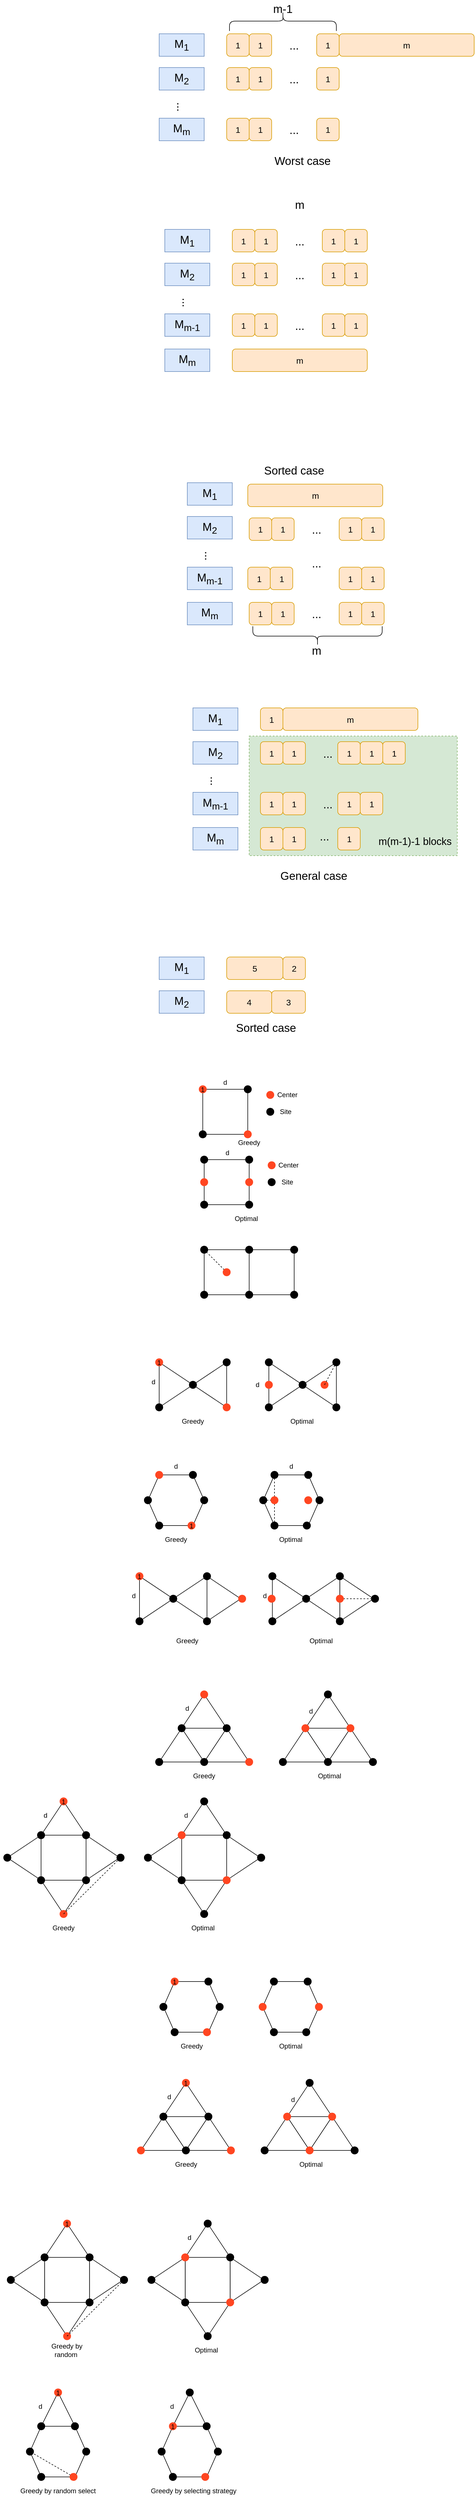 <mxfile version="24.8.0">
  <diagram name="第 1 页" id="30kG0yLj1IpBGIQbM7rz">
    <mxGraphModel dx="1452" dy="414" grid="1" gridSize="10" guides="1" tooltips="1" connect="1" arrows="1" fold="1" page="1" pageScale="1" pageWidth="827" pageHeight="1169" math="0" shadow="0">
      <root>
        <mxCell id="0" />
        <mxCell id="1" parent="0" />
        <mxCell id="sfYtHsd7cXwzudemmUbC-25" value="" style="rounded=0;whiteSpace=wrap;html=1;fillColor=#d5e8d4;strokeColor=#82b366;dashed=1;" parent="1" vertex="1">
          <mxGeometry x="280" y="1687.5" width="370" height="212.5" as="geometry" />
        </mxCell>
        <mxCell id="twsgNAlgIP2_ofCooYiz-1" value="&lt;font style=&quot;font-size: 20px;&quot;&gt;M&lt;sub&gt;1&lt;/sub&gt;&lt;/font&gt;" style="rounded=0;whiteSpace=wrap;html=1;fillColor=#dae8fc;strokeColor=#6c8ebf;" parent="1" vertex="1">
          <mxGeometry x="120" y="440" width="80" height="40" as="geometry" />
        </mxCell>
        <mxCell id="twsgNAlgIP2_ofCooYiz-3" value="&lt;font style=&quot;font-size: 15px;&quot;&gt;1&lt;/font&gt;" style="rounded=1;whiteSpace=wrap;html=1;fillColor=#ffe6cc;strokeColor=#d79b00;" parent="1" vertex="1">
          <mxGeometry x="240" y="440" width="40" height="40" as="geometry" />
        </mxCell>
        <mxCell id="twsgNAlgIP2_ofCooYiz-4" value="&lt;font style=&quot;font-size: 15px;&quot;&gt;1&lt;/font&gt;" style="rounded=1;whiteSpace=wrap;html=1;fillColor=#ffe6cc;strokeColor=#d79b00;" parent="1" vertex="1">
          <mxGeometry x="280" y="440" width="40" height="40" as="geometry" />
        </mxCell>
        <mxCell id="twsgNAlgIP2_ofCooYiz-5" value="&lt;font style=&quot;font-size: 20px;&quot;&gt;...&lt;/font&gt;" style="text;html=1;align=center;verticalAlign=middle;whiteSpace=wrap;rounded=0;" parent="1" vertex="1">
          <mxGeometry x="330" y="445" width="60" height="30" as="geometry" />
        </mxCell>
        <mxCell id="twsgNAlgIP2_ofCooYiz-6" value="&lt;font style=&quot;font-size: 15px;&quot;&gt;1&lt;/font&gt;" style="rounded=1;whiteSpace=wrap;html=1;fillColor=#ffe6cc;strokeColor=#d79b00;" parent="1" vertex="1">
          <mxGeometry x="400" y="440" width="40" height="40" as="geometry" />
        </mxCell>
        <mxCell id="twsgNAlgIP2_ofCooYiz-12" value="" style="shape=curlyBracket;whiteSpace=wrap;html=1;rounded=1;labelPosition=left;verticalLabelPosition=middle;align=right;verticalAlign=middle;rotation=90;" parent="1" vertex="1">
          <mxGeometry x="322.5" y="322.5" width="35" height="190" as="geometry" />
        </mxCell>
        <mxCell id="twsgNAlgIP2_ofCooYiz-13" value="&lt;font style=&quot;font-size: 20px;&quot;&gt;m-1&lt;/font&gt;" style="text;html=1;align=center;verticalAlign=middle;whiteSpace=wrap;rounded=0;" parent="1" vertex="1">
          <mxGeometry x="310" y="380" width="60" height="30" as="geometry" />
        </mxCell>
        <mxCell id="twsgNAlgIP2_ofCooYiz-18" value="&lt;font style=&quot;font-size: 20px;&quot;&gt;M&lt;sub&gt;2&lt;/sub&gt;&lt;/font&gt;" style="rounded=0;whiteSpace=wrap;html=1;fillColor=#dae8fc;strokeColor=#6c8ebf;" parent="1" vertex="1">
          <mxGeometry x="120" y="500" width="80" height="40" as="geometry" />
        </mxCell>
        <mxCell id="twsgNAlgIP2_ofCooYiz-23" value="&lt;font style=&quot;font-size: 20px;&quot;&gt;...&lt;/font&gt;" style="text;html=1;align=center;verticalAlign=middle;whiteSpace=wrap;rounded=0;rotation=90;" parent="1" vertex="1">
          <mxGeometry x="130" y="555" width="60" height="30" as="geometry" />
        </mxCell>
        <mxCell id="twsgNAlgIP2_ofCooYiz-24" value="&lt;font style=&quot;font-size: 20px;&quot;&gt;M&lt;sub&gt;m&lt;/sub&gt;&lt;/font&gt;" style="rounded=0;whiteSpace=wrap;html=1;fillColor=#dae8fc;strokeColor=#6c8ebf;" parent="1" vertex="1">
          <mxGeometry x="120" y="590" width="80" height="40" as="geometry" />
        </mxCell>
        <mxCell id="twsgNAlgIP2_ofCooYiz-30" value="&lt;font style=&quot;font-size: 15px;&quot;&gt;1&lt;/font&gt;" style="rounded=1;whiteSpace=wrap;html=1;fillColor=#ffe6cc;strokeColor=#d79b00;" parent="1" vertex="1">
          <mxGeometry x="240" y="500" width="40" height="40" as="geometry" />
        </mxCell>
        <mxCell id="twsgNAlgIP2_ofCooYiz-31" value="&lt;font style=&quot;font-size: 15px;&quot;&gt;1&lt;/font&gt;" style="rounded=1;whiteSpace=wrap;html=1;fillColor=#ffe6cc;strokeColor=#d79b00;" parent="1" vertex="1">
          <mxGeometry x="280" y="500" width="40" height="40" as="geometry" />
        </mxCell>
        <mxCell id="twsgNAlgIP2_ofCooYiz-32" value="&lt;font style=&quot;font-size: 20px;&quot;&gt;...&lt;/font&gt;" style="text;html=1;align=center;verticalAlign=middle;whiteSpace=wrap;rounded=0;" parent="1" vertex="1">
          <mxGeometry x="330" y="505" width="60" height="30" as="geometry" />
        </mxCell>
        <mxCell id="twsgNAlgIP2_ofCooYiz-33" value="&lt;font style=&quot;font-size: 15px;&quot;&gt;1&lt;/font&gt;" style="rounded=1;whiteSpace=wrap;html=1;fillColor=#ffe6cc;strokeColor=#d79b00;" parent="1" vertex="1">
          <mxGeometry x="400" y="500" width="40" height="40" as="geometry" />
        </mxCell>
        <mxCell id="twsgNAlgIP2_ofCooYiz-34" value="&lt;font style=&quot;font-size: 15px;&quot;&gt;1&lt;/font&gt;" style="rounded=1;whiteSpace=wrap;html=1;fillColor=#ffe6cc;strokeColor=#d79b00;" parent="1" vertex="1">
          <mxGeometry x="240" y="590" width="40" height="40" as="geometry" />
        </mxCell>
        <mxCell id="twsgNAlgIP2_ofCooYiz-35" value="&lt;font style=&quot;font-size: 15px;&quot;&gt;1&lt;/font&gt;" style="rounded=1;whiteSpace=wrap;html=1;fillColor=#ffe6cc;strokeColor=#d79b00;" parent="1" vertex="1">
          <mxGeometry x="280" y="590" width="40" height="40" as="geometry" />
        </mxCell>
        <mxCell id="twsgNAlgIP2_ofCooYiz-36" value="&lt;font style=&quot;font-size: 20px;&quot;&gt;...&lt;/font&gt;" style="text;html=1;align=center;verticalAlign=middle;whiteSpace=wrap;rounded=0;" parent="1" vertex="1">
          <mxGeometry x="330" y="595" width="60" height="30" as="geometry" />
        </mxCell>
        <mxCell id="twsgNAlgIP2_ofCooYiz-37" value="&lt;font style=&quot;font-size: 15px;&quot;&gt;1&lt;/font&gt;" style="rounded=1;whiteSpace=wrap;html=1;fillColor=#ffe6cc;strokeColor=#d79b00;" parent="1" vertex="1">
          <mxGeometry x="400" y="590" width="40" height="40" as="geometry" />
        </mxCell>
        <mxCell id="twsgNAlgIP2_ofCooYiz-38" value="&lt;font style=&quot;font-size: 20px;&quot;&gt;Worst case&lt;/font&gt;" style="text;html=1;align=center;verticalAlign=middle;whiteSpace=wrap;rounded=0;" parent="1" vertex="1">
          <mxGeometry x="310" y="650" width="130" height="30" as="geometry" />
        </mxCell>
        <mxCell id="twsgNAlgIP2_ofCooYiz-39" value="&lt;font style=&quot;font-size: 20px;&quot;&gt;M&lt;sub&gt;1&lt;/sub&gt;&lt;/font&gt;" style="rounded=0;whiteSpace=wrap;html=1;fillColor=#dae8fc;strokeColor=#6c8ebf;" parent="1" vertex="1">
          <mxGeometry x="130" y="787.5" width="80" height="40" as="geometry" />
        </mxCell>
        <mxCell id="twsgNAlgIP2_ofCooYiz-40" value="&lt;font style=&quot;font-size: 15px;&quot;&gt;1&lt;/font&gt;" style="rounded=1;whiteSpace=wrap;html=1;fillColor=#ffe6cc;strokeColor=#d79b00;" parent="1" vertex="1">
          <mxGeometry x="250" y="787.5" width="40" height="40" as="geometry" />
        </mxCell>
        <mxCell id="twsgNAlgIP2_ofCooYiz-41" value="&lt;font style=&quot;font-size: 15px;&quot;&gt;1&lt;/font&gt;" style="rounded=1;whiteSpace=wrap;html=1;fillColor=#ffe6cc;strokeColor=#d79b00;" parent="1" vertex="1">
          <mxGeometry x="290" y="787.5" width="40" height="40" as="geometry" />
        </mxCell>
        <mxCell id="twsgNAlgIP2_ofCooYiz-42" value="&lt;font style=&quot;font-size: 20px;&quot;&gt;...&lt;/font&gt;" style="text;html=1;align=center;verticalAlign=middle;whiteSpace=wrap;rounded=0;" parent="1" vertex="1">
          <mxGeometry x="340" y="792.5" width="60" height="30" as="geometry" />
        </mxCell>
        <mxCell id="twsgNAlgIP2_ofCooYiz-43" value="&lt;font style=&quot;font-size: 15px;&quot;&gt;1&lt;/font&gt;" style="rounded=1;whiteSpace=wrap;html=1;fillColor=#ffe6cc;strokeColor=#d79b00;" parent="1" vertex="1">
          <mxGeometry x="410" y="787.5" width="40" height="40" as="geometry" />
        </mxCell>
        <mxCell id="twsgNAlgIP2_ofCooYiz-44" value="" style="shape=curlyBracket;whiteSpace=wrap;html=1;rounded=1;labelPosition=left;verticalLabelPosition=middle;align=right;verticalAlign=middle;rotation=-90;" parent="1" vertex="1">
          <mxGeometry x="384" y="1395" width="35" height="230" as="geometry" />
        </mxCell>
        <mxCell id="twsgNAlgIP2_ofCooYiz-45" value="&lt;font style=&quot;font-size: 20px;&quot;&gt;m&lt;/font&gt;" style="text;html=1;align=center;verticalAlign=middle;whiteSpace=wrap;rounded=0;" parent="1" vertex="1">
          <mxGeometry x="340" y="727.5" width="60" height="30" as="geometry" />
        </mxCell>
        <mxCell id="twsgNAlgIP2_ofCooYiz-46" value="&lt;font style=&quot;font-size: 20px;&quot;&gt;M&lt;sub&gt;2&lt;/sub&gt;&lt;/font&gt;" style="rounded=0;whiteSpace=wrap;html=1;fillColor=#dae8fc;strokeColor=#6c8ebf;" parent="1" vertex="1">
          <mxGeometry x="130" y="847.5" width="80" height="40" as="geometry" />
        </mxCell>
        <mxCell id="twsgNAlgIP2_ofCooYiz-47" value="&lt;font style=&quot;font-size: 20px;&quot;&gt;...&lt;/font&gt;" style="text;html=1;align=center;verticalAlign=middle;whiteSpace=wrap;rounded=0;rotation=90;" parent="1" vertex="1">
          <mxGeometry x="140" y="902.5" width="60" height="30" as="geometry" />
        </mxCell>
        <mxCell id="twsgNAlgIP2_ofCooYiz-48" value="&lt;font style=&quot;font-size: 20px;&quot;&gt;M&lt;sub&gt;m-1&lt;/sub&gt;&lt;/font&gt;" style="rounded=0;whiteSpace=wrap;html=1;fillColor=#dae8fc;strokeColor=#6c8ebf;" parent="1" vertex="1">
          <mxGeometry x="130" y="937.5" width="80" height="40" as="geometry" />
        </mxCell>
        <mxCell id="twsgNAlgIP2_ofCooYiz-49" value="&lt;font style=&quot;font-size: 15px;&quot;&gt;m&lt;/font&gt;" style="rounded=1;whiteSpace=wrap;html=1;fillColor=#ffe6cc;strokeColor=#d79b00;" parent="1" vertex="1">
          <mxGeometry x="250" y="1000" width="240" height="40" as="geometry" />
        </mxCell>
        <mxCell id="twsgNAlgIP2_ofCooYiz-50" value="&lt;font style=&quot;font-size: 15px;&quot;&gt;1&lt;/font&gt;" style="rounded=1;whiteSpace=wrap;html=1;fillColor=#ffe6cc;strokeColor=#d79b00;" parent="1" vertex="1">
          <mxGeometry x="250" y="847.5" width="40" height="40" as="geometry" />
        </mxCell>
        <mxCell id="twsgNAlgIP2_ofCooYiz-51" value="&lt;font style=&quot;font-size: 15px;&quot;&gt;1&lt;/font&gt;" style="rounded=1;whiteSpace=wrap;html=1;fillColor=#ffe6cc;strokeColor=#d79b00;" parent="1" vertex="1">
          <mxGeometry x="290" y="847.5" width="40" height="40" as="geometry" />
        </mxCell>
        <mxCell id="twsgNAlgIP2_ofCooYiz-52" value="&lt;font style=&quot;font-size: 20px;&quot;&gt;...&lt;/font&gt;" style="text;html=1;align=center;verticalAlign=middle;whiteSpace=wrap;rounded=0;" parent="1" vertex="1">
          <mxGeometry x="340" y="852.5" width="60" height="30" as="geometry" />
        </mxCell>
        <mxCell id="twsgNAlgIP2_ofCooYiz-53" value="&lt;font style=&quot;font-size: 15px;&quot;&gt;1&lt;/font&gt;" style="rounded=1;whiteSpace=wrap;html=1;fillColor=#ffe6cc;strokeColor=#d79b00;" parent="1" vertex="1">
          <mxGeometry x="410" y="847.5" width="40" height="40" as="geometry" />
        </mxCell>
        <mxCell id="twsgNAlgIP2_ofCooYiz-54" value="&lt;font style=&quot;font-size: 15px;&quot;&gt;1&lt;/font&gt;" style="rounded=1;whiteSpace=wrap;html=1;fillColor=#ffe6cc;strokeColor=#d79b00;" parent="1" vertex="1">
          <mxGeometry x="250" y="937.5" width="40" height="40" as="geometry" />
        </mxCell>
        <mxCell id="twsgNAlgIP2_ofCooYiz-55" value="&lt;font style=&quot;font-size: 15px;&quot;&gt;1&lt;/font&gt;" style="rounded=1;whiteSpace=wrap;html=1;fillColor=#ffe6cc;strokeColor=#d79b00;" parent="1" vertex="1">
          <mxGeometry x="290" y="937.5" width="40" height="40" as="geometry" />
        </mxCell>
        <mxCell id="twsgNAlgIP2_ofCooYiz-56" value="&lt;font style=&quot;font-size: 20px;&quot;&gt;...&lt;/font&gt;" style="text;html=1;align=center;verticalAlign=middle;whiteSpace=wrap;rounded=0;" parent="1" vertex="1">
          <mxGeometry x="340" y="942.5" width="60" height="30" as="geometry" />
        </mxCell>
        <mxCell id="twsgNAlgIP2_ofCooYiz-57" value="&lt;font style=&quot;font-size: 15px;&quot;&gt;1&lt;/font&gt;" style="rounded=1;whiteSpace=wrap;html=1;fillColor=#ffe6cc;strokeColor=#d79b00;" parent="1" vertex="1">
          <mxGeometry x="410" y="937.5" width="40" height="40" as="geometry" />
        </mxCell>
        <mxCell id="twsgNAlgIP2_ofCooYiz-58" value="&lt;font style=&quot;font-size: 20px;&quot;&gt;Sorted case&lt;/font&gt;" style="text;html=1;align=center;verticalAlign=middle;whiteSpace=wrap;rounded=0;" parent="1" vertex="1">
          <mxGeometry x="295" y="1200" width="130" height="30" as="geometry" />
        </mxCell>
        <mxCell id="twsgNAlgIP2_ofCooYiz-59" value="&lt;font style=&quot;font-size: 15px;&quot;&gt;1&lt;/font&gt;" style="rounded=1;whiteSpace=wrap;html=1;fillColor=#ffe6cc;strokeColor=#d79b00;" parent="1" vertex="1">
          <mxGeometry x="450" y="787.5" width="40" height="40" as="geometry" />
        </mxCell>
        <mxCell id="twsgNAlgIP2_ofCooYiz-60" value="&lt;font style=&quot;font-size: 15px;&quot;&gt;1&lt;/font&gt;" style="rounded=1;whiteSpace=wrap;html=1;fillColor=#ffe6cc;strokeColor=#d79b00;" parent="1" vertex="1">
          <mxGeometry x="450" y="847.5" width="40" height="40" as="geometry" />
        </mxCell>
        <mxCell id="twsgNAlgIP2_ofCooYiz-61" value="&lt;font style=&quot;font-size: 15px;&quot;&gt;1&lt;/font&gt;" style="rounded=1;whiteSpace=wrap;html=1;fillColor=#ffe6cc;strokeColor=#d79b00;" parent="1" vertex="1">
          <mxGeometry x="450" y="937.5" width="40" height="40" as="geometry" />
        </mxCell>
        <mxCell id="twsgNAlgIP2_ofCooYiz-62" value="&lt;font style=&quot;font-size: 20px;&quot;&gt;M&lt;sub&gt;m&lt;/sub&gt;&lt;/font&gt;" style="rounded=0;whiteSpace=wrap;html=1;fillColor=#dae8fc;strokeColor=#6c8ebf;" parent="1" vertex="1">
          <mxGeometry x="130" y="1000" width="80" height="40" as="geometry" />
        </mxCell>
        <mxCell id="twsgNAlgIP2_ofCooYiz-69" value="&lt;font style=&quot;font-size: 15px;&quot;&gt;m&lt;/font&gt;" style="rounded=1;whiteSpace=wrap;html=1;fillColor=#ffe6cc;strokeColor=#d79b00;" parent="1" vertex="1">
          <mxGeometry x="440" y="440" width="240" height="40" as="geometry" />
        </mxCell>
        <mxCell id="_Taq2PSxl58DQVpEex5b-1" value="&lt;font style=&quot;font-size: 20px;&quot;&gt;M&lt;sub&gt;1&lt;/sub&gt;&lt;/font&gt;" style="rounded=0;whiteSpace=wrap;html=1;fillColor=#dae8fc;strokeColor=#6c8ebf;" parent="1" vertex="1">
          <mxGeometry x="170" y="1237.5" width="80" height="40" as="geometry" />
        </mxCell>
        <mxCell id="_Taq2PSxl58DQVpEex5b-8" value="&lt;font style=&quot;font-size: 20px;&quot;&gt;M&lt;sub&gt;2&lt;/sub&gt;&lt;/font&gt;" style="rounded=0;whiteSpace=wrap;html=1;fillColor=#dae8fc;strokeColor=#6c8ebf;" parent="1" vertex="1">
          <mxGeometry x="170" y="1297.5" width="80" height="40" as="geometry" />
        </mxCell>
        <mxCell id="_Taq2PSxl58DQVpEex5b-9" value="&lt;font style=&quot;font-size: 20px;&quot;&gt;...&lt;/font&gt;" style="text;html=1;align=center;verticalAlign=middle;whiteSpace=wrap;rounded=0;rotation=90;" parent="1" vertex="1">
          <mxGeometry x="180" y="1352.5" width="60" height="30" as="geometry" />
        </mxCell>
        <mxCell id="_Taq2PSxl58DQVpEex5b-10" value="&lt;font style=&quot;font-size: 20px;&quot;&gt;M&lt;sub&gt;m-1&lt;/sub&gt;&lt;/font&gt;" style="rounded=0;whiteSpace=wrap;html=1;fillColor=#dae8fc;strokeColor=#6c8ebf;" parent="1" vertex="1">
          <mxGeometry x="170" y="1387.5" width="80" height="40" as="geometry" />
        </mxCell>
        <mxCell id="_Taq2PSxl58DQVpEex5b-11" value="&lt;font style=&quot;font-size: 15px;&quot;&gt;m&lt;/font&gt;" style="rounded=1;whiteSpace=wrap;html=1;fillColor=#ffe6cc;strokeColor=#d79b00;" parent="1" vertex="1">
          <mxGeometry x="277.5" y="1240" width="240" height="40" as="geometry" />
        </mxCell>
        <mxCell id="_Taq2PSxl58DQVpEex5b-23" value="&lt;font style=&quot;font-size: 20px;&quot;&gt;M&lt;sub&gt;m&lt;/sub&gt;&lt;/font&gt;" style="rounded=0;whiteSpace=wrap;html=1;fillColor=#dae8fc;strokeColor=#6c8ebf;" parent="1" vertex="1">
          <mxGeometry x="170" y="1450" width="80" height="40" as="geometry" />
        </mxCell>
        <mxCell id="sfYtHsd7cXwzudemmUbC-1" value="&lt;font style=&quot;font-size: 20px;&quot;&gt;M&lt;sub&gt;1&lt;/sub&gt;&lt;/font&gt;" style="rounded=0;whiteSpace=wrap;html=1;fillColor=#dae8fc;strokeColor=#6c8ebf;" parent="1" vertex="1">
          <mxGeometry x="180" y="1637.5" width="80" height="40" as="geometry" />
        </mxCell>
        <mxCell id="sfYtHsd7cXwzudemmUbC-2" value="&lt;font style=&quot;font-size: 15px;&quot;&gt;1&lt;/font&gt;" style="rounded=1;whiteSpace=wrap;html=1;fillColor=#ffe6cc;strokeColor=#d79b00;" parent="1" vertex="1">
          <mxGeometry x="300" y="1637.5" width="40" height="40" as="geometry" />
        </mxCell>
        <mxCell id="sfYtHsd7cXwzudemmUbC-3" value="&lt;font style=&quot;font-size: 15px;&quot;&gt;1&lt;/font&gt;" style="rounded=1;whiteSpace=wrap;html=1;fillColor=#ffe6cc;strokeColor=#d79b00;" parent="1" vertex="1">
          <mxGeometry x="300" y="1850" width="40" height="40" as="geometry" />
        </mxCell>
        <mxCell id="sfYtHsd7cXwzudemmUbC-4" value="&lt;font style=&quot;font-size: 20px;&quot;&gt;...&lt;/font&gt;" style="text;html=1;align=center;verticalAlign=middle;whiteSpace=wrap;rounded=0;" parent="1" vertex="1">
          <mxGeometry x="384" y="1850" width="60" height="30" as="geometry" />
        </mxCell>
        <mxCell id="sfYtHsd7cXwzudemmUbC-5" value="&lt;font style=&quot;font-size: 15px;&quot;&gt;1&lt;/font&gt;" style="rounded=1;whiteSpace=wrap;html=1;fillColor=#ffe6cc;strokeColor=#d79b00;" parent="1" vertex="1">
          <mxGeometry x="340" y="1850" width="40" height="40" as="geometry" />
        </mxCell>
        <mxCell id="sfYtHsd7cXwzudemmUbC-8" value="&lt;font style=&quot;font-size: 20px;&quot;&gt;M&lt;sub&gt;2&lt;/sub&gt;&lt;/font&gt;" style="rounded=0;whiteSpace=wrap;html=1;fillColor=#dae8fc;strokeColor=#6c8ebf;" parent="1" vertex="1">
          <mxGeometry x="180" y="1697.5" width="80" height="40" as="geometry" />
        </mxCell>
        <mxCell id="sfYtHsd7cXwzudemmUbC-9" value="&lt;font style=&quot;font-size: 20px;&quot;&gt;...&lt;/font&gt;" style="text;html=1;align=center;verticalAlign=middle;whiteSpace=wrap;rounded=0;rotation=90;" parent="1" vertex="1">
          <mxGeometry x="190" y="1752.5" width="60" height="30" as="geometry" />
        </mxCell>
        <mxCell id="sfYtHsd7cXwzudemmUbC-10" value="&lt;font style=&quot;font-size: 20px;&quot;&gt;M&lt;sub&gt;m-1&lt;/sub&gt;&lt;/font&gt;" style="rounded=0;whiteSpace=wrap;html=1;fillColor=#dae8fc;strokeColor=#6c8ebf;" parent="1" vertex="1">
          <mxGeometry x="180" y="1787.5" width="80" height="40" as="geometry" />
        </mxCell>
        <mxCell id="sfYtHsd7cXwzudemmUbC-11" value="&lt;font style=&quot;font-size: 15px;&quot;&gt;m&lt;/font&gt;" style="rounded=1;whiteSpace=wrap;html=1;fillColor=#ffe6cc;strokeColor=#d79b00;" parent="1" vertex="1">
          <mxGeometry x="340" y="1637.5" width="240" height="40" as="geometry" />
        </mxCell>
        <mxCell id="sfYtHsd7cXwzudemmUbC-12" value="&lt;font style=&quot;font-size: 15px;&quot;&gt;1&lt;/font&gt;" style="rounded=1;whiteSpace=wrap;html=1;fillColor=#ffe6cc;strokeColor=#d79b00;" parent="1" vertex="1">
          <mxGeometry x="300" y="1697.5" width="40" height="40" as="geometry" />
        </mxCell>
        <mxCell id="sfYtHsd7cXwzudemmUbC-13" value="&lt;font style=&quot;font-size: 15px;&quot;&gt;1&lt;/font&gt;" style="rounded=1;whiteSpace=wrap;html=1;fillColor=#ffe6cc;strokeColor=#d79b00;" parent="1" vertex="1">
          <mxGeometry x="340" y="1697.5" width="40" height="40" as="geometry" />
        </mxCell>
        <mxCell id="sfYtHsd7cXwzudemmUbC-14" value="&lt;font style=&quot;font-size: 20px;&quot;&gt;...&lt;/font&gt;" style="text;html=1;align=center;verticalAlign=middle;whiteSpace=wrap;rounded=0;" parent="1" vertex="1">
          <mxGeometry x="390" y="1702.5" width="60" height="30" as="geometry" />
        </mxCell>
        <mxCell id="sfYtHsd7cXwzudemmUbC-15" value="&lt;font style=&quot;font-size: 15px;&quot;&gt;1&lt;/font&gt;" style="rounded=1;whiteSpace=wrap;html=1;fillColor=#ffe6cc;strokeColor=#d79b00;" parent="1" vertex="1">
          <mxGeometry x="437.5" y="1697.5" width="40" height="40" as="geometry" />
        </mxCell>
        <mxCell id="sfYtHsd7cXwzudemmUbC-16" value="&lt;font style=&quot;font-size: 15px;&quot;&gt;1&lt;/font&gt;" style="rounded=1;whiteSpace=wrap;html=1;fillColor=#ffe6cc;strokeColor=#d79b00;" parent="1" vertex="1">
          <mxGeometry x="300" y="1787.5" width="40" height="40" as="geometry" />
        </mxCell>
        <mxCell id="sfYtHsd7cXwzudemmUbC-17" value="&lt;font style=&quot;font-size: 15px;&quot;&gt;1&lt;/font&gt;" style="rounded=1;whiteSpace=wrap;html=1;fillColor=#ffe6cc;strokeColor=#d79b00;" parent="1" vertex="1">
          <mxGeometry x="340" y="1787.5" width="40" height="40" as="geometry" />
        </mxCell>
        <mxCell id="sfYtHsd7cXwzudemmUbC-18" value="&lt;font style=&quot;font-size: 20px;&quot;&gt;...&lt;/font&gt;" style="text;html=1;align=center;verticalAlign=middle;whiteSpace=wrap;rounded=0;" parent="1" vertex="1">
          <mxGeometry x="390" y="1792.5" width="60" height="30" as="geometry" />
        </mxCell>
        <mxCell id="sfYtHsd7cXwzudemmUbC-19" value="&lt;font style=&quot;font-size: 15px;&quot;&gt;1&lt;/font&gt;" style="rounded=1;whiteSpace=wrap;html=1;fillColor=#ffe6cc;strokeColor=#d79b00;" parent="1" vertex="1">
          <mxGeometry x="437.5" y="1787.5" width="40" height="40" as="geometry" />
        </mxCell>
        <mxCell id="sfYtHsd7cXwzudemmUbC-20" value="&lt;font style=&quot;font-size: 15px;&quot;&gt;1&lt;/font&gt;" style="rounded=1;whiteSpace=wrap;html=1;fillColor=#ffe6cc;strokeColor=#d79b00;" parent="1" vertex="1">
          <mxGeometry x="437.5" y="1850" width="40" height="40" as="geometry" />
        </mxCell>
        <mxCell id="sfYtHsd7cXwzudemmUbC-21" value="&lt;font style=&quot;font-size: 15px;&quot;&gt;1&lt;/font&gt;" style="rounded=1;whiteSpace=wrap;html=1;fillColor=#ffe6cc;strokeColor=#d79b00;" parent="1" vertex="1">
          <mxGeometry x="477.5" y="1697.5" width="40" height="40" as="geometry" />
        </mxCell>
        <mxCell id="sfYtHsd7cXwzudemmUbC-22" value="&lt;font style=&quot;font-size: 15px;&quot;&gt;1&lt;/font&gt;" style="rounded=1;whiteSpace=wrap;html=1;fillColor=#ffe6cc;strokeColor=#d79b00;" parent="1" vertex="1">
          <mxGeometry x="477.5" y="1787.5" width="40" height="40" as="geometry" />
        </mxCell>
        <mxCell id="sfYtHsd7cXwzudemmUbC-23" value="&lt;font style=&quot;font-size: 20px;&quot;&gt;M&lt;sub&gt;m&lt;/sub&gt;&lt;/font&gt;" style="rounded=0;whiteSpace=wrap;html=1;fillColor=#dae8fc;strokeColor=#6c8ebf;" parent="1" vertex="1">
          <mxGeometry x="180" y="1850" width="80" height="40" as="geometry" />
        </mxCell>
        <mxCell id="sfYtHsd7cXwzudemmUbC-24" value="&lt;font style=&quot;font-size: 15px;&quot;&gt;1&lt;/font&gt;" style="rounded=1;whiteSpace=wrap;html=1;fillColor=#ffe6cc;strokeColor=#d79b00;" parent="1" vertex="1">
          <mxGeometry x="517.5" y="1697.5" width="40" height="40" as="geometry" />
        </mxCell>
        <mxCell id="sfYtHsd7cXwzudemmUbC-26" value="&lt;font style=&quot;font-size: 18px;&quot;&gt;m(m-1)-1 blocks&lt;/font&gt;" style="text;html=1;align=center;verticalAlign=middle;whiteSpace=wrap;rounded=0;" parent="1" vertex="1">
          <mxGeometry x="470" y="1860" width="210" height="30" as="geometry" />
        </mxCell>
        <mxCell id="sfYtHsd7cXwzudemmUbC-27" value="&lt;font style=&quot;font-size: 20px;&quot;&gt;General case&lt;/font&gt;" style="text;html=1;align=center;verticalAlign=middle;whiteSpace=wrap;rounded=0;" parent="1" vertex="1">
          <mxGeometry x="330" y="1920" width="130" height="30" as="geometry" />
        </mxCell>
        <mxCell id="sfYtHsd7cXwzudemmUbC-28" value="&lt;font style=&quot;font-size: 20px;&quot;&gt;M&lt;sub&gt;1&lt;/sub&gt;&lt;/font&gt;" style="rounded=0;whiteSpace=wrap;html=1;fillColor=#dae8fc;strokeColor=#6c8ebf;" parent="1" vertex="1">
          <mxGeometry x="120" y="2080" width="80" height="40" as="geometry" />
        </mxCell>
        <mxCell id="sfYtHsd7cXwzudemmUbC-29" value="&lt;font style=&quot;font-size: 15px;&quot;&gt;5&lt;/font&gt;" style="rounded=1;whiteSpace=wrap;html=1;fillColor=#ffe6cc;strokeColor=#d79b00;" parent="1" vertex="1">
          <mxGeometry x="240" y="2080" width="100" height="40" as="geometry" />
        </mxCell>
        <mxCell id="sfYtHsd7cXwzudemmUbC-31" value="&lt;font style=&quot;font-size: 20px;&quot;&gt;M&lt;sub&gt;2&lt;/sub&gt;&lt;/font&gt;" style="rounded=0;whiteSpace=wrap;html=1;fillColor=#dae8fc;strokeColor=#6c8ebf;" parent="1" vertex="1">
          <mxGeometry x="120" y="2140" width="80" height="40" as="geometry" />
        </mxCell>
        <mxCell id="sfYtHsd7cXwzudemmUbC-32" value="&lt;font style=&quot;font-size: 15px;&quot;&gt;4&lt;/font&gt;" style="rounded=1;whiteSpace=wrap;html=1;fillColor=#ffe6cc;strokeColor=#d79b00;" parent="1" vertex="1">
          <mxGeometry x="240" y="2140" width="80" height="40" as="geometry" />
        </mxCell>
        <mxCell id="sfYtHsd7cXwzudemmUbC-33" value="&lt;font style=&quot;font-size: 15px;&quot;&gt;2&lt;/font&gt;" style="rounded=1;whiteSpace=wrap;html=1;fillColor=#ffe6cc;strokeColor=#d79b00;" parent="1" vertex="1">
          <mxGeometry x="340" y="2080" width="40" height="40" as="geometry" />
        </mxCell>
        <mxCell id="sfYtHsd7cXwzudemmUbC-37" value="&lt;font style=&quot;font-size: 15px;&quot;&gt;3&lt;/font&gt;" style="rounded=1;whiteSpace=wrap;html=1;fillColor=#ffe6cc;strokeColor=#d79b00;" parent="1" vertex="1">
          <mxGeometry x="320" y="2140" width="60" height="40" as="geometry" />
        </mxCell>
        <mxCell id="sfYtHsd7cXwzudemmUbC-40" value="&lt;font style=&quot;font-size: 20px;&quot;&gt;Sorted case&lt;/font&gt;" style="text;html=1;align=center;verticalAlign=middle;whiteSpace=wrap;rounded=0;" parent="1" vertex="1">
          <mxGeometry x="245" y="2190" width="130" height="30" as="geometry" />
        </mxCell>
        <mxCell id="sfYtHsd7cXwzudemmUbC-41" value="&lt;font style=&quot;font-size: 15px;&quot;&gt;1&lt;/font&gt;" style="rounded=1;whiteSpace=wrap;html=1;fillColor=#ffe6cc;strokeColor=#d79b00;" parent="1" vertex="1">
          <mxGeometry x="280" y="1300" width="40" height="40" as="geometry" />
        </mxCell>
        <mxCell id="sfYtHsd7cXwzudemmUbC-42" value="&lt;font style=&quot;font-size: 15px;&quot;&gt;1&lt;/font&gt;" style="rounded=1;whiteSpace=wrap;html=1;fillColor=#ffe6cc;strokeColor=#d79b00;" parent="1" vertex="1">
          <mxGeometry x="320" y="1300" width="40" height="40" as="geometry" />
        </mxCell>
        <mxCell id="sfYtHsd7cXwzudemmUbC-43" value="&lt;font style=&quot;font-size: 20px;&quot;&gt;...&lt;/font&gt;" style="text;html=1;align=center;verticalAlign=middle;whiteSpace=wrap;rounded=0;" parent="1" vertex="1">
          <mxGeometry x="370" y="1305" width="60" height="30" as="geometry" />
        </mxCell>
        <mxCell id="sfYtHsd7cXwzudemmUbC-44" value="&lt;font style=&quot;font-size: 15px;&quot;&gt;1&lt;/font&gt;" style="rounded=1;whiteSpace=wrap;html=1;fillColor=#ffe6cc;strokeColor=#d79b00;" parent="1" vertex="1">
          <mxGeometry x="440" y="1300" width="40" height="40" as="geometry" />
        </mxCell>
        <mxCell id="sfYtHsd7cXwzudemmUbC-47" value="&lt;font style=&quot;font-size: 15px;&quot;&gt;1&lt;/font&gt;" style="rounded=1;whiteSpace=wrap;html=1;fillColor=#ffe6cc;strokeColor=#d79b00;" parent="1" vertex="1">
          <mxGeometry x="277.5" y="1387.5" width="40" height="40" as="geometry" />
        </mxCell>
        <mxCell id="sfYtHsd7cXwzudemmUbC-48" value="&lt;font style=&quot;font-size: 15px;&quot;&gt;1&lt;/font&gt;" style="rounded=1;whiteSpace=wrap;html=1;fillColor=#ffe6cc;strokeColor=#d79b00;" parent="1" vertex="1">
          <mxGeometry x="317.5" y="1387.5" width="40" height="40" as="geometry" />
        </mxCell>
        <mxCell id="sfYtHsd7cXwzudemmUbC-49" value="&lt;font style=&quot;font-size: 20px;&quot;&gt;...&lt;/font&gt;" style="text;html=1;align=center;verticalAlign=middle;whiteSpace=wrap;rounded=0;" parent="1" vertex="1">
          <mxGeometry x="370" y="1365" width="60" height="30" as="geometry" />
        </mxCell>
        <mxCell id="sfYtHsd7cXwzudemmUbC-50" value="&lt;font style=&quot;font-size: 15px;&quot;&gt;1&lt;/font&gt;" style="rounded=1;whiteSpace=wrap;html=1;fillColor=#ffe6cc;strokeColor=#d79b00;" parent="1" vertex="1">
          <mxGeometry x="440" y="1387.5" width="40" height="40" as="geometry" />
        </mxCell>
        <mxCell id="sfYtHsd7cXwzudemmUbC-51" value="&lt;font style=&quot;font-size: 15px;&quot;&gt;1&lt;/font&gt;" style="rounded=1;whiteSpace=wrap;html=1;fillColor=#ffe6cc;strokeColor=#d79b00;" parent="1" vertex="1">
          <mxGeometry x="280" y="1450" width="40" height="40" as="geometry" />
        </mxCell>
        <mxCell id="sfYtHsd7cXwzudemmUbC-52" value="&lt;font style=&quot;font-size: 15px;&quot;&gt;1&lt;/font&gt;" style="rounded=1;whiteSpace=wrap;html=1;fillColor=#ffe6cc;strokeColor=#d79b00;" parent="1" vertex="1">
          <mxGeometry x="320" y="1450" width="40" height="40" as="geometry" />
        </mxCell>
        <mxCell id="sfYtHsd7cXwzudemmUbC-53" value="&lt;font style=&quot;font-size: 20px;&quot;&gt;...&lt;/font&gt;" style="text;html=1;align=center;verticalAlign=middle;whiteSpace=wrap;rounded=0;" parent="1" vertex="1">
          <mxGeometry x="370" y="1455" width="60" height="30" as="geometry" />
        </mxCell>
        <mxCell id="sfYtHsd7cXwzudemmUbC-54" value="&lt;font style=&quot;font-size: 15px;&quot;&gt;1&lt;/font&gt;" style="rounded=1;whiteSpace=wrap;html=1;fillColor=#ffe6cc;strokeColor=#d79b00;" parent="1" vertex="1">
          <mxGeometry x="440" y="1450" width="40" height="40" as="geometry" />
        </mxCell>
        <mxCell id="sfYtHsd7cXwzudemmUbC-55" value="&lt;font style=&quot;font-size: 15px;&quot;&gt;1&lt;/font&gt;" style="rounded=1;whiteSpace=wrap;html=1;fillColor=#ffe6cc;strokeColor=#d79b00;" parent="1" vertex="1">
          <mxGeometry x="480" y="1300" width="40" height="40" as="geometry" />
        </mxCell>
        <mxCell id="sfYtHsd7cXwzudemmUbC-56" value="&lt;font style=&quot;font-size: 15px;&quot;&gt;1&lt;/font&gt;" style="rounded=1;whiteSpace=wrap;html=1;fillColor=#ffe6cc;strokeColor=#d79b00;" parent="1" vertex="1">
          <mxGeometry x="480" y="1387.5" width="40" height="40" as="geometry" />
        </mxCell>
        <mxCell id="sfYtHsd7cXwzudemmUbC-57" value="&lt;font style=&quot;font-size: 15px;&quot;&gt;1&lt;/font&gt;" style="rounded=1;whiteSpace=wrap;html=1;fillColor=#ffe6cc;strokeColor=#d79b00;" parent="1" vertex="1">
          <mxGeometry x="480" y="1450" width="40" height="40" as="geometry" />
        </mxCell>
        <mxCell id="sfYtHsd7cXwzudemmUbC-58" value="&lt;font style=&quot;font-size: 20px;&quot;&gt;m&lt;/font&gt;" style="text;html=1;align=center;verticalAlign=middle;whiteSpace=wrap;rounded=0;" parent="1" vertex="1">
          <mxGeometry x="370" y="1520" width="60" height="30" as="geometry" />
        </mxCell>
        <mxCell id="LWg1S1FY89Xe3MqlOZJt-3" value="" style="whiteSpace=wrap;html=1;aspect=fixed;" vertex="1" parent="1">
          <mxGeometry x="200" y="2440" width="80" height="80" as="geometry" />
        </mxCell>
        <mxCell id="LWg1S1FY89Xe3MqlOZJt-4" value="" style="shape=waypoint;sketch=0;fillStyle=solid;size=6;pointerEvents=1;points=[];fillColor=none;resizable=0;rotatable=0;perimeter=centerPerimeter;snapToPoint=1;strokeWidth=5;" vertex="1" parent="1">
          <mxGeometry x="190" y="2430" width="20" height="20" as="geometry" />
        </mxCell>
        <mxCell id="LWg1S1FY89Xe3MqlOZJt-5" value="" style="shape=waypoint;sketch=0;fillStyle=solid;size=6;pointerEvents=1;points=[];fillColor=none;resizable=0;rotatable=0;perimeter=centerPerimeter;snapToPoint=1;strokeWidth=5;" vertex="1" parent="1">
          <mxGeometry x="270" y="2430" width="20" height="20" as="geometry" />
        </mxCell>
        <mxCell id="LWg1S1FY89Xe3MqlOZJt-6" value="" style="shape=waypoint;sketch=0;fillStyle=solid;size=6;pointerEvents=1;points=[];fillColor=none;resizable=0;rotatable=0;perimeter=centerPerimeter;snapToPoint=1;strokeWidth=5;" vertex="1" parent="1">
          <mxGeometry x="190" y="2510" width="20" height="20" as="geometry" />
        </mxCell>
        <mxCell id="LWg1S1FY89Xe3MqlOZJt-7" value="" style="shape=waypoint;sketch=0;fillStyle=solid;size=6;pointerEvents=1;points=[];fillColor=none;resizable=0;rotatable=0;perimeter=centerPerimeter;snapToPoint=1;strokeWidth=5;" vertex="1" parent="1">
          <mxGeometry x="270" y="2510" width="20" height="20" as="geometry" />
        </mxCell>
        <mxCell id="LWg1S1FY89Xe3MqlOZJt-9" value="" style="shape=waypoint;sketch=0;fillStyle=solid;size=6;pointerEvents=1;points=[];fillColor=none;resizable=0;rotatable=0;perimeter=centerPerimeter;snapToPoint=1;strokeWidth=5;strokeColor=#FF4621;" vertex="1" parent="1">
          <mxGeometry x="190" y="2470" width="20" height="20" as="geometry" />
        </mxCell>
        <mxCell id="LWg1S1FY89Xe3MqlOZJt-10" value="" style="shape=waypoint;sketch=0;fillStyle=solid;size=6;pointerEvents=1;points=[];fillColor=none;resizable=0;rotatable=0;perimeter=centerPerimeter;snapToPoint=1;strokeWidth=5;strokeColor=#FF4621;" vertex="1" parent="1">
          <mxGeometry x="270" y="2470" width="20" height="20" as="geometry" />
        </mxCell>
        <mxCell id="LWg1S1FY89Xe3MqlOZJt-11" value="" style="shape=waypoint;sketch=0;fillStyle=solid;size=6;pointerEvents=1;points=[];fillColor=none;resizable=0;rotatable=0;perimeter=centerPerimeter;snapToPoint=1;strokeWidth=5;strokeColor=#FF4621;" vertex="1" parent="1">
          <mxGeometry x="310" y="2440" width="20" height="20" as="geometry" />
        </mxCell>
        <mxCell id="LWg1S1FY89Xe3MqlOZJt-12" value="Center" style="text;html=1;align=center;verticalAlign=middle;whiteSpace=wrap;rounded=0;" vertex="1" parent="1">
          <mxGeometry x="320" y="2435" width="60" height="30" as="geometry" />
        </mxCell>
        <mxCell id="LWg1S1FY89Xe3MqlOZJt-13" value="" style="shape=waypoint;sketch=0;fillStyle=solid;size=6;pointerEvents=1;points=[];fillColor=none;resizable=0;rotatable=0;perimeter=centerPerimeter;snapToPoint=1;strokeWidth=5;" vertex="1" parent="1">
          <mxGeometry x="310" y="2470" width="20" height="20" as="geometry" />
        </mxCell>
        <mxCell id="LWg1S1FY89Xe3MqlOZJt-14" value="Site" style="text;html=1;align=center;verticalAlign=middle;whiteSpace=wrap;rounded=0;" vertex="1" parent="1">
          <mxGeometry x="317.5" y="2465" width="60" height="30" as="geometry" />
        </mxCell>
        <mxCell id="LWg1S1FY89Xe3MqlOZJt-15" value="Optimal" style="text;html=1;align=center;verticalAlign=middle;whiteSpace=wrap;rounded=0;" vertex="1" parent="1">
          <mxGeometry x="245" y="2530" width="60" height="30" as="geometry" />
        </mxCell>
        <mxCell id="LWg1S1FY89Xe3MqlOZJt-16" value="" style="whiteSpace=wrap;html=1;aspect=fixed;" vertex="1" parent="1">
          <mxGeometry x="197.5" y="2315" width="80" height="80" as="geometry" />
        </mxCell>
        <mxCell id="LWg1S1FY89Xe3MqlOZJt-17" value="1" style="shape=waypoint;sketch=0;fillStyle=solid;size=6;pointerEvents=1;points=[];fillColor=none;resizable=0;rotatable=0;perimeter=centerPerimeter;snapToPoint=1;strokeWidth=5;strokeColor=#FF4621;" vertex="1" parent="1">
          <mxGeometry x="187.5" y="2305" width="20" height="20" as="geometry" />
        </mxCell>
        <mxCell id="LWg1S1FY89Xe3MqlOZJt-18" value="" style="shape=waypoint;sketch=0;fillStyle=solid;size=6;pointerEvents=1;points=[];fillColor=none;resizable=0;rotatable=0;perimeter=centerPerimeter;snapToPoint=1;strokeWidth=5;" vertex="1" parent="1">
          <mxGeometry x="267.5" y="2305" width="20" height="20" as="geometry" />
        </mxCell>
        <mxCell id="LWg1S1FY89Xe3MqlOZJt-19" value="" style="shape=waypoint;sketch=0;fillStyle=solid;size=6;pointerEvents=1;points=[];fillColor=none;resizable=0;rotatable=0;perimeter=centerPerimeter;snapToPoint=1;strokeWidth=5;" vertex="1" parent="1">
          <mxGeometry x="187.5" y="2385" width="20" height="20" as="geometry" />
        </mxCell>
        <mxCell id="LWg1S1FY89Xe3MqlOZJt-20" value="" style="shape=waypoint;sketch=0;fillStyle=solid;size=6;pointerEvents=1;points=[];fillColor=none;resizable=0;rotatable=0;perimeter=centerPerimeter;snapToPoint=1;strokeWidth=5;strokeColor=#FF4621;" vertex="1" parent="1">
          <mxGeometry x="267.5" y="2385" width="20" height="20" as="geometry" />
        </mxCell>
        <mxCell id="LWg1S1FY89Xe3MqlOZJt-23" value="" style="shape=waypoint;sketch=0;fillStyle=solid;size=6;pointerEvents=1;points=[];fillColor=none;resizable=0;rotatable=0;perimeter=centerPerimeter;snapToPoint=1;strokeWidth=5;strokeColor=#FF4621;" vertex="1" parent="1">
          <mxGeometry x="307.5" y="2315" width="20" height="20" as="geometry" />
        </mxCell>
        <mxCell id="LWg1S1FY89Xe3MqlOZJt-24" value="Center" style="text;html=1;align=center;verticalAlign=middle;whiteSpace=wrap;rounded=0;" vertex="1" parent="1">
          <mxGeometry x="317.5" y="2310" width="60" height="30" as="geometry" />
        </mxCell>
        <mxCell id="LWg1S1FY89Xe3MqlOZJt-25" value="" style="shape=waypoint;sketch=0;fillStyle=solid;size=6;pointerEvents=1;points=[];fillColor=none;resizable=0;rotatable=0;perimeter=centerPerimeter;snapToPoint=1;strokeWidth=5;" vertex="1" parent="1">
          <mxGeometry x="307.5" y="2345" width="20" height="20" as="geometry" />
        </mxCell>
        <mxCell id="LWg1S1FY89Xe3MqlOZJt-26" value="Site" style="text;html=1;align=center;verticalAlign=middle;whiteSpace=wrap;rounded=0;" vertex="1" parent="1">
          <mxGeometry x="315" y="2340" width="60" height="30" as="geometry" />
        </mxCell>
        <mxCell id="LWg1S1FY89Xe3MqlOZJt-27" value="Greedy" style="text;html=1;align=center;verticalAlign=middle;whiteSpace=wrap;rounded=0;" vertex="1" parent="1">
          <mxGeometry x="250" y="2395" width="60" height="30" as="geometry" />
        </mxCell>
        <mxCell id="LWg1S1FY89Xe3MqlOZJt-30" value="d" style="text;html=1;align=center;verticalAlign=middle;whiteSpace=wrap;rounded=0;" vertex="1" parent="1">
          <mxGeometry x="211.25" y="2295" width="52.5" height="15" as="geometry" />
        </mxCell>
        <mxCell id="LWg1S1FY89Xe3MqlOZJt-31" value="d" style="text;html=1;align=center;verticalAlign=middle;whiteSpace=wrap;rounded=0;" vertex="1" parent="1">
          <mxGeometry x="215" y="2420" width="52.5" height="15" as="geometry" />
        </mxCell>
        <mxCell id="LWg1S1FY89Xe3MqlOZJt-36" value="" style="whiteSpace=wrap;html=1;aspect=fixed;" vertex="1" parent="1">
          <mxGeometry x="200" y="2600" width="80" height="80" as="geometry" />
        </mxCell>
        <mxCell id="LWg1S1FY89Xe3MqlOZJt-37" value="" style="shape=waypoint;sketch=0;fillStyle=solid;size=6;pointerEvents=1;points=[];fillColor=none;resizable=0;rotatable=0;perimeter=centerPerimeter;snapToPoint=1;strokeWidth=5;strokeColor=#000000;" vertex="1" parent="1">
          <mxGeometry x="190" y="2590" width="20" height="20" as="geometry" />
        </mxCell>
        <mxCell id="LWg1S1FY89Xe3MqlOZJt-39" value="" style="shape=waypoint;sketch=0;fillStyle=solid;size=6;pointerEvents=1;points=[];fillColor=none;resizable=0;rotatable=0;perimeter=centerPerimeter;snapToPoint=1;strokeWidth=5;" vertex="1" parent="1">
          <mxGeometry x="190" y="2670" width="20" height="20" as="geometry" />
        </mxCell>
        <mxCell id="LWg1S1FY89Xe3MqlOZJt-41" value="" style="whiteSpace=wrap;html=1;aspect=fixed;" vertex="1" parent="1">
          <mxGeometry x="280" y="2600" width="80" height="80" as="geometry" />
        </mxCell>
        <mxCell id="LWg1S1FY89Xe3MqlOZJt-38" value="" style="shape=waypoint;sketch=0;fillStyle=solid;size=6;pointerEvents=1;points=[];fillColor=none;resizable=0;rotatable=0;perimeter=centerPerimeter;snapToPoint=1;strokeWidth=5;" vertex="1" parent="1">
          <mxGeometry x="270" y="2590" width="20" height="20" as="geometry" />
        </mxCell>
        <mxCell id="LWg1S1FY89Xe3MqlOZJt-40" value="" style="shape=waypoint;sketch=0;fillStyle=solid;size=6;pointerEvents=1;points=[];fillColor=none;resizable=0;rotatable=0;perimeter=centerPerimeter;snapToPoint=1;strokeWidth=5;strokeColor=#000000;" vertex="1" parent="1">
          <mxGeometry x="270" y="2670" width="20" height="20" as="geometry" />
        </mxCell>
        <mxCell id="LWg1S1FY89Xe3MqlOZJt-42" value="" style="shape=waypoint;sketch=0;fillStyle=solid;size=6;pointerEvents=1;points=[];fillColor=none;resizable=0;rotatable=0;perimeter=centerPerimeter;snapToPoint=1;strokeWidth=5;" vertex="1" parent="1">
          <mxGeometry x="350" y="2590" width="20" height="20" as="geometry" />
        </mxCell>
        <mxCell id="LWg1S1FY89Xe3MqlOZJt-43" value="" style="shape=waypoint;sketch=0;fillStyle=solid;size=6;pointerEvents=1;points=[];fillColor=none;resizable=0;rotatable=0;perimeter=centerPerimeter;snapToPoint=1;strokeWidth=5;strokeColor=#000000;" vertex="1" parent="1">
          <mxGeometry x="350" y="2670" width="20" height="20" as="geometry" />
        </mxCell>
        <mxCell id="LWg1S1FY89Xe3MqlOZJt-47" style="rounded=0;orthogonalLoop=1;jettySize=auto;html=1;entryX=0;entryY=0;entryDx=0;entryDy=0;endArrow=none;endFill=0;dashed=1;" edge="1" parent="1" source="LWg1S1FY89Xe3MqlOZJt-46" target="LWg1S1FY89Xe3MqlOZJt-36">
          <mxGeometry relative="1" as="geometry" />
        </mxCell>
        <mxCell id="LWg1S1FY89Xe3MqlOZJt-46" value="" style="shape=waypoint;sketch=0;fillStyle=solid;size=6;pointerEvents=1;points=[];fillColor=none;resizable=0;rotatable=0;perimeter=centerPerimeter;snapToPoint=1;strokeWidth=5;strokeColor=#FF4621;" vertex="1" parent="1">
          <mxGeometry x="230" y="2630" width="20" height="20" as="geometry" />
        </mxCell>
        <mxCell id="LWg1S1FY89Xe3MqlOZJt-48" value="" style="triangle;whiteSpace=wrap;html=1;" vertex="1" parent="1">
          <mxGeometry x="120" y="2800" width="60" height="80" as="geometry" />
        </mxCell>
        <mxCell id="LWg1S1FY89Xe3MqlOZJt-49" value="" style="triangle;whiteSpace=wrap;html=1;rotation=-180;" vertex="1" parent="1">
          <mxGeometry x="180" y="2800" width="60" height="80" as="geometry" />
        </mxCell>
        <mxCell id="LWg1S1FY89Xe3MqlOZJt-51" value="1" style="shape=waypoint;sketch=0;fillStyle=solid;size=6;pointerEvents=1;points=[];fillColor=none;resizable=0;rotatable=0;perimeter=centerPerimeter;snapToPoint=1;strokeWidth=5;strokeColor=#FF4621;" vertex="1" parent="1">
          <mxGeometry x="110" y="2790" width="20" height="20" as="geometry" />
        </mxCell>
        <mxCell id="LWg1S1FY89Xe3MqlOZJt-52" value="" style="shape=waypoint;sketch=0;fillStyle=solid;size=6;pointerEvents=1;points=[];fillColor=none;resizable=0;rotatable=0;perimeter=centerPerimeter;snapToPoint=1;strokeWidth=5;" vertex="1" parent="1">
          <mxGeometry x="110" y="2870" width="20" height="20" as="geometry" />
        </mxCell>
        <mxCell id="LWg1S1FY89Xe3MqlOZJt-53" value="" style="shape=waypoint;sketch=0;fillStyle=solid;size=6;pointerEvents=1;points=[];fillColor=none;resizable=0;rotatable=0;perimeter=centerPerimeter;snapToPoint=1;strokeWidth=5;" vertex="1" parent="1">
          <mxGeometry x="170" y="2830" width="20" height="20" as="geometry" />
        </mxCell>
        <mxCell id="LWg1S1FY89Xe3MqlOZJt-54" value="" style="shape=waypoint;sketch=0;fillStyle=solid;size=6;pointerEvents=1;points=[];fillColor=none;resizable=0;rotatable=0;perimeter=centerPerimeter;snapToPoint=1;strokeWidth=5;" vertex="1" parent="1">
          <mxGeometry x="230" y="2790" width="20" height="20" as="geometry" />
        </mxCell>
        <mxCell id="LWg1S1FY89Xe3MqlOZJt-55" value="" style="shape=waypoint;sketch=0;fillStyle=solid;size=6;pointerEvents=1;points=[];fillColor=none;resizable=0;rotatable=0;perimeter=centerPerimeter;snapToPoint=1;strokeWidth=5;strokeColor=#FF4621;" vertex="1" parent="1">
          <mxGeometry x="230" y="2870" width="20" height="20" as="geometry" />
        </mxCell>
        <mxCell id="LWg1S1FY89Xe3MqlOZJt-56" value="Greedy" style="text;html=1;align=center;verticalAlign=middle;whiteSpace=wrap;rounded=0;" vertex="1" parent="1">
          <mxGeometry x="150" y="2890" width="60" height="30" as="geometry" />
        </mxCell>
        <mxCell id="LWg1S1FY89Xe3MqlOZJt-57" value="" style="triangle;whiteSpace=wrap;html=1;" vertex="1" parent="1">
          <mxGeometry x="315" y="2800" width="60" height="80" as="geometry" />
        </mxCell>
        <mxCell id="LWg1S1FY89Xe3MqlOZJt-58" value="" style="triangle;whiteSpace=wrap;html=1;rotation=-180;" vertex="1" parent="1">
          <mxGeometry x="375" y="2800" width="60" height="80" as="geometry" />
        </mxCell>
        <mxCell id="LWg1S1FY89Xe3MqlOZJt-59" value="" style="shape=waypoint;sketch=0;fillStyle=solid;size=6;pointerEvents=1;points=[];fillColor=none;resizable=0;rotatable=0;perimeter=centerPerimeter;snapToPoint=1;strokeWidth=5;strokeColor=#000000;" vertex="1" parent="1">
          <mxGeometry x="305" y="2790" width="20" height="20" as="geometry" />
        </mxCell>
        <mxCell id="LWg1S1FY89Xe3MqlOZJt-60" value="" style="shape=waypoint;sketch=0;fillStyle=solid;size=6;pointerEvents=1;points=[];fillColor=none;resizable=0;rotatable=0;perimeter=centerPerimeter;snapToPoint=1;strokeWidth=5;" vertex="1" parent="1">
          <mxGeometry x="305" y="2870" width="20" height="20" as="geometry" />
        </mxCell>
        <mxCell id="LWg1S1FY89Xe3MqlOZJt-61" value="" style="shape=waypoint;sketch=0;fillStyle=solid;size=6;pointerEvents=1;points=[];fillColor=none;resizable=0;rotatable=0;perimeter=centerPerimeter;snapToPoint=1;strokeWidth=5;" vertex="1" parent="1">
          <mxGeometry x="365" y="2830" width="20" height="20" as="geometry" />
        </mxCell>
        <mxCell id="LWg1S1FY89Xe3MqlOZJt-62" value="" style="shape=waypoint;sketch=0;fillStyle=solid;size=6;pointerEvents=1;points=[];fillColor=none;resizable=0;rotatable=0;perimeter=centerPerimeter;snapToPoint=1;strokeWidth=5;" vertex="1" parent="1">
          <mxGeometry x="425" y="2790" width="20" height="20" as="geometry" />
        </mxCell>
        <mxCell id="LWg1S1FY89Xe3MqlOZJt-63" value="" style="shape=waypoint;sketch=0;fillStyle=solid;size=6;pointerEvents=1;points=[];fillColor=none;resizable=0;rotatable=0;perimeter=centerPerimeter;snapToPoint=1;strokeWidth=5;strokeColor=#000000;" vertex="1" parent="1">
          <mxGeometry x="425" y="2870" width="20" height="20" as="geometry" />
        </mxCell>
        <mxCell id="LWg1S1FY89Xe3MqlOZJt-64" value="d" style="text;html=1;align=center;verticalAlign=middle;whiteSpace=wrap;rounded=0;" vertex="1" parent="1">
          <mxGeometry x="80" y="2820" width="60" height="30" as="geometry" />
        </mxCell>
        <mxCell id="LWg1S1FY89Xe3MqlOZJt-66" value="" style="shape=waypoint;sketch=0;fillStyle=solid;size=6;pointerEvents=1;points=[];fillColor=none;resizable=0;rotatable=0;perimeter=centerPerimeter;snapToPoint=1;strokeWidth=5;strokeColor=#FF4621;" vertex="1" parent="1">
          <mxGeometry x="404" y="2830" width="20" height="20" as="geometry" />
        </mxCell>
        <mxCell id="LWg1S1FY89Xe3MqlOZJt-67" value="" style="shape=waypoint;sketch=0;fillStyle=solid;size=6;pointerEvents=1;points=[];fillColor=none;resizable=0;rotatable=0;perimeter=centerPerimeter;snapToPoint=1;strokeWidth=5;strokeColor=#FF4621;" vertex="1" parent="1">
          <mxGeometry x="305" y="2830" width="20" height="20" as="geometry" />
        </mxCell>
        <mxCell id="LWg1S1FY89Xe3MqlOZJt-68" style="rounded=0;orthogonalLoop=1;jettySize=auto;html=1;entryX=0.517;entryY=0.162;entryDx=0;entryDy=0;entryPerimeter=0;dashed=1;endArrow=none;endFill=0;" edge="1" parent="1" source="LWg1S1FY89Xe3MqlOZJt-66" target="LWg1S1FY89Xe3MqlOZJt-62">
          <mxGeometry relative="1" as="geometry" />
        </mxCell>
        <mxCell id="LWg1S1FY89Xe3MqlOZJt-69" value="Optimal" style="text;html=1;align=center;verticalAlign=middle;whiteSpace=wrap;rounded=0;" vertex="1" parent="1">
          <mxGeometry x="344" y="2890" width="60" height="30" as="geometry" />
        </mxCell>
        <mxCell id="LWg1S1FY89Xe3MqlOZJt-70" value="d" style="text;html=1;align=center;verticalAlign=middle;whiteSpace=wrap;rounded=0;" vertex="1" parent="1">
          <mxGeometry x="265" y="2825" width="60" height="30" as="geometry" />
        </mxCell>
        <mxCell id="LWg1S1FY89Xe3MqlOZJt-92" value="" style="shape=hexagon;perimeter=hexagonPerimeter2;whiteSpace=wrap;html=1;fixedSize=1;" vertex="1" parent="1">
          <mxGeometry x="100" y="3000" width="100" height="90" as="geometry" />
        </mxCell>
        <mxCell id="LWg1S1FY89Xe3MqlOZJt-95" value="" style="shape=waypoint;sketch=0;fillStyle=solid;size=6;pointerEvents=1;points=[];fillColor=none;resizable=0;rotatable=0;perimeter=centerPerimeter;snapToPoint=1;strokeWidth=5;strokeColor=#FF4621;" vertex="1" parent="1">
          <mxGeometry x="110" y="2990" width="20" height="20" as="geometry" />
        </mxCell>
        <mxCell id="LWg1S1FY89Xe3MqlOZJt-96" value="" style="shape=waypoint;sketch=0;fillStyle=solid;size=6;pointerEvents=1;points=[];fillColor=none;resizable=0;rotatable=0;perimeter=centerPerimeter;snapToPoint=1;strokeWidth=5;" vertex="1" parent="1">
          <mxGeometry x="170" y="2990" width="20" height="20" as="geometry" />
        </mxCell>
        <mxCell id="LWg1S1FY89Xe3MqlOZJt-97" value="" style="shape=waypoint;sketch=0;fillStyle=solid;size=6;pointerEvents=1;points=[];fillColor=none;resizable=0;rotatable=0;perimeter=centerPerimeter;snapToPoint=1;strokeWidth=5;" vertex="1" parent="1">
          <mxGeometry x="90" y="3035" width="20" height="20" as="geometry" />
        </mxCell>
        <mxCell id="LWg1S1FY89Xe3MqlOZJt-98" value="" style="shape=waypoint;sketch=0;fillStyle=solid;size=6;pointerEvents=1;points=[];fillColor=none;resizable=0;rotatable=0;perimeter=centerPerimeter;snapToPoint=1;strokeWidth=5;" vertex="1" parent="1">
          <mxGeometry x="110" y="3080" width="20" height="20" as="geometry" />
        </mxCell>
        <mxCell id="LWg1S1FY89Xe3MqlOZJt-99" value="1" style="shape=waypoint;sketch=0;fillStyle=solid;size=6;pointerEvents=1;points=[];fillColor=none;resizable=0;rotatable=0;perimeter=centerPerimeter;snapToPoint=1;strokeWidth=5;strokeColor=#FF4621;" vertex="1" parent="1">
          <mxGeometry x="167.5" y="3080" width="20" height="20" as="geometry" />
        </mxCell>
        <mxCell id="LWg1S1FY89Xe3MqlOZJt-100" value="" style="shape=waypoint;sketch=0;fillStyle=solid;size=6;pointerEvents=1;points=[];fillColor=none;resizable=0;rotatable=0;perimeter=centerPerimeter;snapToPoint=1;strokeWidth=5;" vertex="1" parent="1">
          <mxGeometry x="190" y="3035" width="20" height="20" as="geometry" />
        </mxCell>
        <mxCell id="LWg1S1FY89Xe3MqlOZJt-101" value="Greedy" style="text;html=1;align=center;verticalAlign=middle;whiteSpace=wrap;rounded=0;" vertex="1" parent="1">
          <mxGeometry x="120" y="3100" width="60" height="30" as="geometry" />
        </mxCell>
        <mxCell id="LWg1S1FY89Xe3MqlOZJt-102" value="d" style="text;html=1;align=center;verticalAlign=middle;whiteSpace=wrap;rounded=0;" vertex="1" parent="1">
          <mxGeometry x="120" y="2970" width="60" height="30" as="geometry" />
        </mxCell>
        <mxCell id="LWg1S1FY89Xe3MqlOZJt-103" value="" style="shape=hexagon;perimeter=hexagonPerimeter2;whiteSpace=wrap;html=1;fixedSize=1;" vertex="1" parent="1">
          <mxGeometry x="305" y="3000" width="100" height="90" as="geometry" />
        </mxCell>
        <mxCell id="LWg1S1FY89Xe3MqlOZJt-104" value="" style="shape=waypoint;sketch=0;fillStyle=solid;size=6;pointerEvents=1;points=[];fillColor=none;resizable=0;rotatable=0;perimeter=centerPerimeter;snapToPoint=1;strokeWidth=5;strokeColor=#000000;" vertex="1" parent="1">
          <mxGeometry x="315" y="2990" width="20" height="20" as="geometry" />
        </mxCell>
        <mxCell id="LWg1S1FY89Xe3MqlOZJt-105" value="" style="shape=waypoint;sketch=0;fillStyle=solid;size=6;pointerEvents=1;points=[];fillColor=none;resizable=0;rotatable=0;perimeter=centerPerimeter;snapToPoint=1;strokeWidth=5;" vertex="1" parent="1">
          <mxGeometry x="375" y="2990" width="20" height="20" as="geometry" />
        </mxCell>
        <mxCell id="LWg1S1FY89Xe3MqlOZJt-116" style="rounded=0;orthogonalLoop=1;jettySize=auto;html=1;dashed=1;endArrow=none;endFill=0;" edge="1" parent="1" source="LWg1S1FY89Xe3MqlOZJt-106" target="LWg1S1FY89Xe3MqlOZJt-112">
          <mxGeometry relative="1" as="geometry" />
        </mxCell>
        <mxCell id="LWg1S1FY89Xe3MqlOZJt-106" value="" style="shape=waypoint;sketch=0;fillStyle=solid;size=6;pointerEvents=1;points=[];fillColor=none;resizable=0;rotatable=0;perimeter=centerPerimeter;snapToPoint=1;strokeWidth=5;" vertex="1" parent="1">
          <mxGeometry x="295" y="3035" width="20" height="20" as="geometry" />
        </mxCell>
        <mxCell id="LWg1S1FY89Xe3MqlOZJt-115" style="rounded=0;orthogonalLoop=1;jettySize=auto;html=1;endArrow=none;endFill=0;dashed=1;" edge="1" parent="1" source="LWg1S1FY89Xe3MqlOZJt-107" target="LWg1S1FY89Xe3MqlOZJt-112">
          <mxGeometry relative="1" as="geometry" />
        </mxCell>
        <mxCell id="LWg1S1FY89Xe3MqlOZJt-107" value="" style="shape=waypoint;sketch=0;fillStyle=solid;size=6;pointerEvents=1;points=[];fillColor=none;resizable=0;rotatable=0;perimeter=centerPerimeter;snapToPoint=1;strokeWidth=5;" vertex="1" parent="1">
          <mxGeometry x="315" y="3080" width="20" height="20" as="geometry" />
        </mxCell>
        <mxCell id="LWg1S1FY89Xe3MqlOZJt-108" value="" style="shape=waypoint;sketch=0;fillStyle=solid;size=6;pointerEvents=1;points=[];fillColor=none;resizable=0;rotatable=0;perimeter=centerPerimeter;snapToPoint=1;strokeWidth=5;strokeColor=#000000;" vertex="1" parent="1">
          <mxGeometry x="372.5" y="3080" width="20" height="20" as="geometry" />
        </mxCell>
        <mxCell id="LWg1S1FY89Xe3MqlOZJt-109" value="" style="shape=waypoint;sketch=0;fillStyle=solid;size=6;pointerEvents=1;points=[];fillColor=none;resizable=0;rotatable=0;perimeter=centerPerimeter;snapToPoint=1;strokeWidth=5;" vertex="1" parent="1">
          <mxGeometry x="395" y="3035" width="20" height="20" as="geometry" />
        </mxCell>
        <mxCell id="LWg1S1FY89Xe3MqlOZJt-110" value="d" style="text;html=1;align=center;verticalAlign=middle;whiteSpace=wrap;rounded=0;" vertex="1" parent="1">
          <mxGeometry x="325" y="2970" width="60" height="30" as="geometry" />
        </mxCell>
        <mxCell id="LWg1S1FY89Xe3MqlOZJt-114" style="rounded=0;orthogonalLoop=1;jettySize=auto;html=1;entryX=0;entryY=1;entryDx=0;entryDy=0;dashed=1;endArrow=none;endFill=0;" edge="1" parent="1" source="LWg1S1FY89Xe3MqlOZJt-112" target="LWg1S1FY89Xe3MqlOZJt-110">
          <mxGeometry relative="1" as="geometry" />
        </mxCell>
        <mxCell id="LWg1S1FY89Xe3MqlOZJt-112" value="" style="shape=waypoint;sketch=0;fillStyle=solid;size=6;pointerEvents=1;points=[];fillColor=none;resizable=0;rotatable=0;perimeter=centerPerimeter;snapToPoint=1;strokeWidth=5;strokeColor=#FF4621;" vertex="1" parent="1">
          <mxGeometry x="315" y="3035" width="20" height="20" as="geometry" />
        </mxCell>
        <mxCell id="LWg1S1FY89Xe3MqlOZJt-113" value="" style="shape=waypoint;sketch=0;fillStyle=solid;size=6;pointerEvents=1;points=[];fillColor=none;resizable=0;rotatable=0;perimeter=centerPerimeter;snapToPoint=1;strokeWidth=5;strokeColor=#FF4621;" vertex="1" parent="1">
          <mxGeometry x="375" y="3035" width="20" height="20" as="geometry" />
        </mxCell>
        <mxCell id="LWg1S1FY89Xe3MqlOZJt-117" value="Optimal" style="text;html=1;align=center;verticalAlign=middle;whiteSpace=wrap;rounded=0;" vertex="1" parent="1">
          <mxGeometry x="324" y="3100" width="60" height="30" as="geometry" />
        </mxCell>
        <mxCell id="LWg1S1FY89Xe3MqlOZJt-118" value="" style="triangle;whiteSpace=wrap;html=1;" vertex="1" parent="1">
          <mxGeometry x="85" y="3180" width="60" height="80" as="geometry" />
        </mxCell>
        <mxCell id="LWg1S1FY89Xe3MqlOZJt-119" value="" style="triangle;whiteSpace=wrap;html=1;rotation=-180;" vertex="1" parent="1">
          <mxGeometry x="145" y="3180" width="60" height="80" as="geometry" />
        </mxCell>
        <mxCell id="LWg1S1FY89Xe3MqlOZJt-120" value="1" style="shape=waypoint;sketch=0;fillStyle=solid;size=6;pointerEvents=1;points=[];fillColor=none;resizable=0;rotatable=0;perimeter=centerPerimeter;snapToPoint=1;strokeWidth=5;strokeColor=#FF4621;" vertex="1" parent="1">
          <mxGeometry x="75" y="3170" width="20" height="20" as="geometry" />
        </mxCell>
        <mxCell id="LWg1S1FY89Xe3MqlOZJt-121" value="" style="shape=waypoint;sketch=0;fillStyle=solid;size=6;pointerEvents=1;points=[];fillColor=none;resizable=0;rotatable=0;perimeter=centerPerimeter;snapToPoint=1;strokeWidth=5;" vertex="1" parent="1">
          <mxGeometry x="75" y="3250" width="20" height="20" as="geometry" />
        </mxCell>
        <mxCell id="LWg1S1FY89Xe3MqlOZJt-122" value="" style="shape=waypoint;sketch=0;fillStyle=solid;size=6;pointerEvents=1;points=[];fillColor=none;resizable=0;rotatable=0;perimeter=centerPerimeter;snapToPoint=1;strokeWidth=5;" vertex="1" parent="1">
          <mxGeometry x="135" y="3210" width="20" height="20" as="geometry" />
        </mxCell>
        <mxCell id="LWg1S1FY89Xe3MqlOZJt-125" value="d" style="text;html=1;align=center;verticalAlign=middle;whiteSpace=wrap;rounded=0;" vertex="1" parent="1">
          <mxGeometry x="45" y="3200" width="60" height="30" as="geometry" />
        </mxCell>
        <mxCell id="LWg1S1FY89Xe3MqlOZJt-126" value="" style="triangle;whiteSpace=wrap;html=1;" vertex="1" parent="1">
          <mxGeometry x="205" y="3180" width="60" height="80" as="geometry" />
        </mxCell>
        <mxCell id="LWg1S1FY89Xe3MqlOZJt-124" value="" style="shape=waypoint;sketch=0;fillStyle=solid;size=6;pointerEvents=1;points=[];fillColor=none;resizable=0;rotatable=0;perimeter=centerPerimeter;snapToPoint=1;strokeWidth=5;strokeColor=#000000;" vertex="1" parent="1">
          <mxGeometry x="195" y="3250" width="20" height="20" as="geometry" />
        </mxCell>
        <mxCell id="LWg1S1FY89Xe3MqlOZJt-123" value="" style="shape=waypoint;sketch=0;fillStyle=solid;size=6;pointerEvents=1;points=[];fillColor=none;resizable=0;rotatable=0;perimeter=centerPerimeter;snapToPoint=1;strokeWidth=5;" vertex="1" parent="1">
          <mxGeometry x="195" y="3170" width="20" height="20" as="geometry" />
        </mxCell>
        <mxCell id="LWg1S1FY89Xe3MqlOZJt-127" value="" style="shape=waypoint;sketch=0;fillStyle=solid;size=6;pointerEvents=1;points=[];fillColor=none;resizable=0;rotatable=0;perimeter=centerPerimeter;snapToPoint=1;strokeWidth=5;strokeColor=#FF4621;" vertex="1" parent="1">
          <mxGeometry x="257.5" y="3210" width="20" height="20" as="geometry" />
        </mxCell>
        <mxCell id="LWg1S1FY89Xe3MqlOZJt-128" value="" style="triangle;whiteSpace=wrap;html=1;" vertex="1" parent="1">
          <mxGeometry x="321.25" y="3180" width="60" height="80" as="geometry" />
        </mxCell>
        <mxCell id="LWg1S1FY89Xe3MqlOZJt-129" value="" style="triangle;whiteSpace=wrap;html=1;rotation=-180;" vertex="1" parent="1">
          <mxGeometry x="381.25" y="3180" width="60" height="80" as="geometry" />
        </mxCell>
        <mxCell id="LWg1S1FY89Xe3MqlOZJt-130" value="" style="shape=waypoint;sketch=0;fillStyle=solid;size=6;pointerEvents=1;points=[];fillColor=none;resizable=0;rotatable=0;perimeter=centerPerimeter;snapToPoint=1;strokeWidth=5;strokeColor=#000000;" vertex="1" parent="1">
          <mxGeometry x="311.25" y="3170" width="20" height="20" as="geometry" />
        </mxCell>
        <mxCell id="LWg1S1FY89Xe3MqlOZJt-131" value="" style="shape=waypoint;sketch=0;fillStyle=solid;size=6;pointerEvents=1;points=[];fillColor=none;resizable=0;rotatable=0;perimeter=centerPerimeter;snapToPoint=1;strokeWidth=5;" vertex="1" parent="1">
          <mxGeometry x="311.25" y="3250" width="20" height="20" as="geometry" />
        </mxCell>
        <mxCell id="LWg1S1FY89Xe3MqlOZJt-132" value="" style="shape=waypoint;sketch=0;fillStyle=solid;size=6;pointerEvents=1;points=[];fillColor=none;resizable=0;rotatable=0;perimeter=centerPerimeter;snapToPoint=1;strokeWidth=5;" vertex="1" parent="1">
          <mxGeometry x="371.25" y="3210" width="20" height="20" as="geometry" />
        </mxCell>
        <mxCell id="LWg1S1FY89Xe3MqlOZJt-133" value="d" style="text;html=1;align=center;verticalAlign=middle;whiteSpace=wrap;rounded=0;" vertex="1" parent="1">
          <mxGeometry x="277.5" y="3200" width="60" height="30" as="geometry" />
        </mxCell>
        <mxCell id="LWg1S1FY89Xe3MqlOZJt-134" value="" style="triangle;whiteSpace=wrap;html=1;" vertex="1" parent="1">
          <mxGeometry x="441.25" y="3180" width="60" height="80" as="geometry" />
        </mxCell>
        <mxCell id="LWg1S1FY89Xe3MqlOZJt-135" value="" style="shape=waypoint;sketch=0;fillStyle=solid;size=6;pointerEvents=1;points=[];fillColor=none;resizable=0;rotatable=0;perimeter=centerPerimeter;snapToPoint=1;strokeWidth=5;strokeColor=#000000;" vertex="1" parent="1">
          <mxGeometry x="431.25" y="3250" width="20" height="20" as="geometry" />
        </mxCell>
        <mxCell id="LWg1S1FY89Xe3MqlOZJt-136" value="" style="shape=waypoint;sketch=0;fillStyle=solid;size=6;pointerEvents=1;points=[];fillColor=none;resizable=0;rotatable=0;perimeter=centerPerimeter;snapToPoint=1;strokeWidth=5;" vertex="1" parent="1">
          <mxGeometry x="431.25" y="3170" width="20" height="20" as="geometry" />
        </mxCell>
        <mxCell id="LWg1S1FY89Xe3MqlOZJt-137" value="" style="shape=waypoint;sketch=0;fillStyle=solid;size=6;pointerEvents=1;points=[];fillColor=none;resizable=0;rotatable=0;perimeter=centerPerimeter;snapToPoint=1;strokeWidth=5;strokeColor=#000000;" vertex="1" parent="1">
          <mxGeometry x="493.75" y="3210" width="20" height="20" as="geometry" />
        </mxCell>
        <mxCell id="LWg1S1FY89Xe3MqlOZJt-142" style="rounded=0;orthogonalLoop=1;jettySize=auto;html=1;dashed=1;endArrow=none;endFill=0;" edge="1" parent="1" source="LWg1S1FY89Xe3MqlOZJt-138" target="LWg1S1FY89Xe3MqlOZJt-137">
          <mxGeometry relative="1" as="geometry" />
        </mxCell>
        <mxCell id="LWg1S1FY89Xe3MqlOZJt-138" value="" style="shape=waypoint;sketch=0;fillStyle=solid;size=6;pointerEvents=1;points=[];fillColor=none;resizable=0;rotatable=0;perimeter=centerPerimeter;snapToPoint=1;strokeWidth=5;strokeColor=#FF4621;" vertex="1" parent="1">
          <mxGeometry x="431.25" y="3210" width="20" height="20" as="geometry" />
        </mxCell>
        <mxCell id="LWg1S1FY89Xe3MqlOZJt-139" value="" style="shape=waypoint;sketch=0;fillStyle=solid;size=6;pointerEvents=1;points=[];fillColor=none;resizable=0;rotatable=0;perimeter=centerPerimeter;snapToPoint=1;strokeWidth=5;strokeColor=#FF4621;" vertex="1" parent="1">
          <mxGeometry x="310" y="3210" width="20" height="20" as="geometry" />
        </mxCell>
        <mxCell id="LWg1S1FY89Xe3MqlOZJt-140" value="Greedy" style="text;html=1;align=center;verticalAlign=middle;whiteSpace=wrap;rounded=0;" vertex="1" parent="1">
          <mxGeometry x="140" y="3280" width="60" height="30" as="geometry" />
        </mxCell>
        <mxCell id="LWg1S1FY89Xe3MqlOZJt-141" value="Optimal" style="text;html=1;align=center;verticalAlign=middle;whiteSpace=wrap;rounded=0;" vertex="1" parent="1">
          <mxGeometry x="377.5" y="3280" width="60" height="30" as="geometry" />
        </mxCell>
        <mxCell id="LWg1S1FY89Xe3MqlOZJt-143" value="" style="triangle;whiteSpace=wrap;html=1;rotation=90;" vertex="1" parent="1">
          <mxGeometry x="170" y="3440" width="60" height="80" as="geometry" />
        </mxCell>
        <mxCell id="LWg1S1FY89Xe3MqlOZJt-144" value="" style="triangle;whiteSpace=wrap;html=1;rotation=-90;" vertex="1" parent="1">
          <mxGeometry x="170" y="3380" width="60" height="80" as="geometry" />
        </mxCell>
        <mxCell id="LWg1S1FY89Xe3MqlOZJt-147" value="" style="shape=waypoint;sketch=0;fillStyle=solid;size=6;pointerEvents=1;points=[];fillColor=none;resizable=0;rotatable=0;perimeter=centerPerimeter;snapToPoint=1;strokeWidth=5;strokeColor=#FF4621;" vertex="1" parent="1">
          <mxGeometry x="190" y="3380" width="20" height="20" as="geometry" />
        </mxCell>
        <mxCell id="LWg1S1FY89Xe3MqlOZJt-150" value="Greedy" style="text;html=1;align=center;verticalAlign=middle;whiteSpace=wrap;rounded=0;" vertex="1" parent="1">
          <mxGeometry x="170" y="3520" width="60" height="30" as="geometry" />
        </mxCell>
        <mxCell id="LWg1S1FY89Xe3MqlOZJt-151" value="d" style="text;html=1;align=center;verticalAlign=middle;whiteSpace=wrap;rounded=0;" vertex="1" parent="1">
          <mxGeometry x="140" y="3400" width="60" height="30" as="geometry" />
        </mxCell>
        <mxCell id="LWg1S1FY89Xe3MqlOZJt-152" value="" style="triangle;whiteSpace=wrap;html=1;rotation=-90;" vertex="1" parent="1">
          <mxGeometry x="210" y="3440" width="60" height="80" as="geometry" />
        </mxCell>
        <mxCell id="LWg1S1FY89Xe3MqlOZJt-153" value="" style="triangle;whiteSpace=wrap;html=1;rotation=-90;" vertex="1" parent="1">
          <mxGeometry x="130" y="3440" width="60" height="80" as="geometry" />
        </mxCell>
        <mxCell id="LWg1S1FY89Xe3MqlOZJt-154" value="" style="shape=waypoint;sketch=0;fillStyle=solid;size=6;pointerEvents=1;points=[];fillColor=none;resizable=0;rotatable=0;perimeter=centerPerimeter;snapToPoint=1;strokeWidth=5;" vertex="1" parent="1">
          <mxGeometry x="150" y="3440" width="20" height="20" as="geometry" />
        </mxCell>
        <mxCell id="LWg1S1FY89Xe3MqlOZJt-155" value="" style="shape=waypoint;sketch=0;fillStyle=solid;size=6;pointerEvents=1;points=[];fillColor=none;resizable=0;rotatable=0;perimeter=centerPerimeter;snapToPoint=1;strokeWidth=5;" vertex="1" parent="1">
          <mxGeometry x="110" y="3500" width="20" height="20" as="geometry" />
        </mxCell>
        <mxCell id="LWg1S1FY89Xe3MqlOZJt-156" value="" style="shape=waypoint;sketch=0;fillStyle=solid;size=6;pointerEvents=1;points=[];fillColor=none;resizable=0;rotatable=0;perimeter=centerPerimeter;snapToPoint=1;strokeWidth=5;" vertex="1" parent="1">
          <mxGeometry x="190" y="3500" width="20" height="20" as="geometry" />
        </mxCell>
        <mxCell id="LWg1S1FY89Xe3MqlOZJt-148" value="" style="shape=waypoint;sketch=0;fillStyle=solid;size=6;pointerEvents=1;points=[];fillColor=none;resizable=0;rotatable=0;perimeter=centerPerimeter;snapToPoint=1;strokeWidth=5;" vertex="1" parent="1">
          <mxGeometry x="230" y="3440" width="20" height="20" as="geometry" />
        </mxCell>
        <mxCell id="LWg1S1FY89Xe3MqlOZJt-146" value="" style="shape=waypoint;sketch=0;fillStyle=solid;size=6;pointerEvents=1;points=[];fillColor=none;resizable=0;rotatable=0;perimeter=centerPerimeter;snapToPoint=1;strokeWidth=5;strokeColor=#FF4621;" vertex="1" parent="1">
          <mxGeometry x="270" y="3500" width="20" height="20" as="geometry" />
        </mxCell>
        <mxCell id="LWg1S1FY89Xe3MqlOZJt-157" value="" style="triangle;whiteSpace=wrap;html=1;rotation=90;" vertex="1" parent="1">
          <mxGeometry x="390" y="3440" width="60" height="80" as="geometry" />
        </mxCell>
        <mxCell id="LWg1S1FY89Xe3MqlOZJt-158" value="" style="triangle;whiteSpace=wrap;html=1;rotation=-90;" vertex="1" parent="1">
          <mxGeometry x="390" y="3380" width="60" height="80" as="geometry" />
        </mxCell>
        <mxCell id="LWg1S1FY89Xe3MqlOZJt-159" value="" style="shape=waypoint;sketch=0;fillStyle=solid;size=6;pointerEvents=1;points=[];fillColor=none;resizable=0;rotatable=0;perimeter=centerPerimeter;snapToPoint=1;strokeWidth=5;strokeColor=#000000;" vertex="1" parent="1">
          <mxGeometry x="410" y="3380" width="20" height="20" as="geometry" />
        </mxCell>
        <mxCell id="LWg1S1FY89Xe3MqlOZJt-160" value="d" style="text;html=1;align=center;verticalAlign=middle;whiteSpace=wrap;rounded=0;" vertex="1" parent="1">
          <mxGeometry x="360" y="3405" width="60" height="30" as="geometry" />
        </mxCell>
        <mxCell id="LWg1S1FY89Xe3MqlOZJt-161" value="" style="triangle;whiteSpace=wrap;html=1;rotation=-90;" vertex="1" parent="1">
          <mxGeometry x="430" y="3440" width="60" height="80" as="geometry" />
        </mxCell>
        <mxCell id="LWg1S1FY89Xe3MqlOZJt-162" value="" style="triangle;whiteSpace=wrap;html=1;rotation=-90;" vertex="1" parent="1">
          <mxGeometry x="350" y="3440" width="60" height="80" as="geometry" />
        </mxCell>
        <mxCell id="LWg1S1FY89Xe3MqlOZJt-163" value="" style="shape=waypoint;sketch=0;fillStyle=solid;size=6;pointerEvents=1;points=[];fillColor=none;resizable=0;rotatable=0;perimeter=centerPerimeter;snapToPoint=1;strokeWidth=5;strokeColor=#FF4621;" vertex="1" parent="1">
          <mxGeometry x="370" y="3440" width="20" height="20" as="geometry" />
        </mxCell>
        <mxCell id="LWg1S1FY89Xe3MqlOZJt-164" value="" style="shape=waypoint;sketch=0;fillStyle=solid;size=6;pointerEvents=1;points=[];fillColor=none;resizable=0;rotatable=0;perimeter=centerPerimeter;snapToPoint=1;strokeWidth=5;" vertex="1" parent="1">
          <mxGeometry x="330" y="3500" width="20" height="20" as="geometry" />
        </mxCell>
        <mxCell id="LWg1S1FY89Xe3MqlOZJt-165" value="" style="shape=waypoint;sketch=0;fillStyle=solid;size=6;pointerEvents=1;points=[];fillColor=none;resizable=0;rotatable=0;perimeter=centerPerimeter;snapToPoint=1;strokeWidth=5;" vertex="1" parent="1">
          <mxGeometry x="410" y="3500" width="20" height="20" as="geometry" />
        </mxCell>
        <mxCell id="LWg1S1FY89Xe3MqlOZJt-166" value="" style="shape=waypoint;sketch=0;fillStyle=solid;size=6;pointerEvents=1;points=[];fillColor=none;resizable=0;rotatable=0;perimeter=centerPerimeter;snapToPoint=1;strokeWidth=5;strokeColor=#FF4621;" vertex="1" parent="1">
          <mxGeometry x="450" y="3440" width="20" height="20" as="geometry" />
        </mxCell>
        <mxCell id="LWg1S1FY89Xe3MqlOZJt-167" value="" style="shape=waypoint;sketch=0;fillStyle=solid;size=6;pointerEvents=1;points=[];fillColor=none;resizable=0;rotatable=0;perimeter=centerPerimeter;snapToPoint=1;strokeWidth=5;strokeColor=#000000;" vertex="1" parent="1">
          <mxGeometry x="490" y="3500" width="20" height="20" as="geometry" />
        </mxCell>
        <mxCell id="LWg1S1FY89Xe3MqlOZJt-168" value="Optimal" style="text;html=1;align=center;verticalAlign=middle;whiteSpace=wrap;rounded=0;" vertex="1" parent="1">
          <mxGeometry x="392.5" y="3520" width="60" height="30" as="geometry" />
        </mxCell>
        <mxCell id="LWg1S1FY89Xe3MqlOZJt-193" value="" style="whiteSpace=wrap;html=1;aspect=fixed;" vertex="1" parent="1">
          <mxGeometry x="160" y="3640" width="80" height="80" as="geometry" />
        </mxCell>
        <mxCell id="LWg1S1FY89Xe3MqlOZJt-198" value="" style="triangle;whiteSpace=wrap;html=1;rotation=-90;" vertex="1" parent="1">
          <mxGeometry x="170" y="3570" width="60" height="80" as="geometry" />
        </mxCell>
        <mxCell id="LWg1S1FY89Xe3MqlOZJt-199" value="" style="triangle;whiteSpace=wrap;html=1;rotation=0;" vertex="1" parent="1">
          <mxGeometry x="240" y="3640" width="60" height="80" as="geometry" />
        </mxCell>
        <mxCell id="LWg1S1FY89Xe3MqlOZJt-200" value="" style="triangle;whiteSpace=wrap;html=1;rotation=-180;" vertex="1" parent="1">
          <mxGeometry x="100" y="3640" width="60" height="80" as="geometry" />
        </mxCell>
        <mxCell id="LWg1S1FY89Xe3MqlOZJt-195" value="" style="shape=waypoint;sketch=0;fillStyle=solid;size=6;pointerEvents=1;points=[];fillColor=none;resizable=0;rotatable=0;perimeter=centerPerimeter;snapToPoint=1;strokeWidth=5;" vertex="1" parent="1">
          <mxGeometry x="230" y="3630" width="20" height="20" as="geometry" />
        </mxCell>
        <mxCell id="LWg1S1FY89Xe3MqlOZJt-202" value="" style="shape=waypoint;sketch=0;fillStyle=solid;size=6;pointerEvents=1;points=[];fillColor=none;resizable=0;rotatable=0;perimeter=centerPerimeter;snapToPoint=1;strokeWidth=5;" vertex="1" parent="1">
          <mxGeometry x="291.25" y="3670" width="20" height="20" as="geometry" />
        </mxCell>
        <mxCell id="LWg1S1FY89Xe3MqlOZJt-201" value="" style="triangle;whiteSpace=wrap;html=1;rotation=90;" vertex="1" parent="1">
          <mxGeometry x="170" y="3710" width="60" height="80" as="geometry" />
        </mxCell>
        <mxCell id="LWg1S1FY89Xe3MqlOZJt-197" value="" style="shape=waypoint;sketch=0;fillStyle=solid;size=6;pointerEvents=1;points=[];fillColor=none;resizable=0;rotatable=0;perimeter=centerPerimeter;snapToPoint=1;strokeWidth=5;strokeColor=#FF4621;" vertex="1" parent="1">
          <mxGeometry x="230" y="3710" width="20" height="20" as="geometry" />
        </mxCell>
        <mxCell id="LWg1S1FY89Xe3MqlOZJt-196" value="" style="shape=waypoint;sketch=0;fillStyle=solid;size=6;pointerEvents=1;points=[];fillColor=none;resizable=0;rotatable=0;perimeter=centerPerimeter;snapToPoint=1;strokeWidth=5;" vertex="1" parent="1">
          <mxGeometry x="150" y="3710" width="20" height="20" as="geometry" />
        </mxCell>
        <mxCell id="LWg1S1FY89Xe3MqlOZJt-194" value="" style="shape=waypoint;sketch=0;fillStyle=solid;size=6;pointerEvents=1;points=[];fillColor=none;resizable=0;rotatable=0;perimeter=centerPerimeter;snapToPoint=1;strokeWidth=5;strokeColor=#FF4621;" vertex="1" parent="1">
          <mxGeometry x="150" y="3630" width="20" height="20" as="geometry" />
        </mxCell>
        <mxCell id="LWg1S1FY89Xe3MqlOZJt-203" value="" style="shape=waypoint;sketch=0;fillStyle=solid;size=6;pointerEvents=1;points=[];fillColor=none;resizable=0;rotatable=0;perimeter=centerPerimeter;snapToPoint=1;strokeWidth=5;" vertex="1" parent="1">
          <mxGeometry x="190" y="3570" width="20" height="20" as="geometry" />
        </mxCell>
        <mxCell id="LWg1S1FY89Xe3MqlOZJt-204" value="" style="shape=waypoint;sketch=0;fillStyle=solid;size=6;pointerEvents=1;points=[];fillColor=none;resizable=0;rotatable=0;perimeter=centerPerimeter;snapToPoint=1;strokeWidth=5;" vertex="1" parent="1">
          <mxGeometry x="90" y="3670" width="20" height="20" as="geometry" />
        </mxCell>
        <mxCell id="LWg1S1FY89Xe3MqlOZJt-205" value="" style="shape=waypoint;sketch=0;fillStyle=solid;size=6;pointerEvents=1;points=[];fillColor=none;resizable=0;rotatable=0;perimeter=centerPerimeter;snapToPoint=1;strokeWidth=5;" vertex="1" parent="1">
          <mxGeometry x="190" y="3770" width="20" height="20" as="geometry" />
        </mxCell>
        <mxCell id="LWg1S1FY89Xe3MqlOZJt-206" value="" style="shape=waypoint;sketch=0;fillStyle=solid;size=6;pointerEvents=1;points=[];fillColor=none;resizable=0;rotatable=0;perimeter=centerPerimeter;snapToPoint=1;strokeWidth=5;" vertex="1" parent="1">
          <mxGeometry x="291.25" y="3670" width="20" height="20" as="geometry" />
        </mxCell>
        <mxCell id="LWg1S1FY89Xe3MqlOZJt-207" value="d" style="text;html=1;align=center;verticalAlign=middle;whiteSpace=wrap;rounded=0;" vertex="1" parent="1">
          <mxGeometry x="137.5" y="3590" width="60" height="30" as="geometry" />
        </mxCell>
        <mxCell id="LWg1S1FY89Xe3MqlOZJt-208" value="Optimal" style="text;html=1;align=center;verticalAlign=middle;whiteSpace=wrap;rounded=0;" vertex="1" parent="1">
          <mxGeometry x="167.5" y="3790" width="60" height="30" as="geometry" />
        </mxCell>
        <mxCell id="LWg1S1FY89Xe3MqlOZJt-209" value="" style="whiteSpace=wrap;html=1;aspect=fixed;" vertex="1" parent="1">
          <mxGeometry x="-90" y="3640" width="80" height="80" as="geometry" />
        </mxCell>
        <mxCell id="LWg1S1FY89Xe3MqlOZJt-210" value="" style="triangle;whiteSpace=wrap;html=1;rotation=-90;" vertex="1" parent="1">
          <mxGeometry x="-80" y="3570" width="60" height="80" as="geometry" />
        </mxCell>
        <mxCell id="LWg1S1FY89Xe3MqlOZJt-211" value="" style="triangle;whiteSpace=wrap;html=1;rotation=0;" vertex="1" parent="1">
          <mxGeometry x="-10" y="3640" width="60" height="80" as="geometry" />
        </mxCell>
        <mxCell id="LWg1S1FY89Xe3MqlOZJt-212" value="" style="triangle;whiteSpace=wrap;html=1;rotation=-180;" vertex="1" parent="1">
          <mxGeometry x="-150" y="3640" width="60" height="80" as="geometry" />
        </mxCell>
        <mxCell id="LWg1S1FY89Xe3MqlOZJt-213" value="" style="shape=waypoint;sketch=0;fillStyle=solid;size=6;pointerEvents=1;points=[];fillColor=none;resizable=0;rotatable=0;perimeter=centerPerimeter;snapToPoint=1;strokeWidth=5;" vertex="1" parent="1">
          <mxGeometry x="-20" y="3630" width="20" height="20" as="geometry" />
        </mxCell>
        <mxCell id="LWg1S1FY89Xe3MqlOZJt-214" value="" style="shape=waypoint;sketch=0;fillStyle=solid;size=6;pointerEvents=1;points=[];fillColor=none;resizable=0;rotatable=0;perimeter=centerPerimeter;snapToPoint=1;strokeWidth=5;" vertex="1" parent="1">
          <mxGeometry x="41.25" y="3670" width="20" height="20" as="geometry" />
        </mxCell>
        <mxCell id="LWg1S1FY89Xe3MqlOZJt-215" value="" style="triangle;whiteSpace=wrap;html=1;rotation=90;" vertex="1" parent="1">
          <mxGeometry x="-80" y="3710" width="60" height="80" as="geometry" />
        </mxCell>
        <mxCell id="LWg1S1FY89Xe3MqlOZJt-216" value="" style="shape=waypoint;sketch=0;fillStyle=solid;size=6;pointerEvents=1;points=[];fillColor=none;resizable=0;rotatable=0;perimeter=centerPerimeter;snapToPoint=1;strokeWidth=5;strokeColor=#000000;" vertex="1" parent="1">
          <mxGeometry x="-20" y="3710" width="20" height="20" as="geometry" />
        </mxCell>
        <mxCell id="LWg1S1FY89Xe3MqlOZJt-217" value="" style="shape=waypoint;sketch=0;fillStyle=solid;size=6;pointerEvents=1;points=[];fillColor=none;resizable=0;rotatable=0;perimeter=centerPerimeter;snapToPoint=1;strokeWidth=5;" vertex="1" parent="1">
          <mxGeometry x="-100" y="3710" width="20" height="20" as="geometry" />
        </mxCell>
        <mxCell id="LWg1S1FY89Xe3MqlOZJt-218" value="" style="shape=waypoint;sketch=0;fillStyle=solid;size=6;pointerEvents=1;points=[];fillColor=none;resizable=0;rotatable=0;perimeter=centerPerimeter;snapToPoint=1;strokeWidth=5;strokeColor=#000000;" vertex="1" parent="1">
          <mxGeometry x="-100" y="3630" width="20" height="20" as="geometry" />
        </mxCell>
        <mxCell id="LWg1S1FY89Xe3MqlOZJt-219" value="1" style="shape=waypoint;sketch=0;fillStyle=solid;size=6;pointerEvents=1;points=[];fillColor=none;resizable=0;rotatable=0;perimeter=centerPerimeter;snapToPoint=1;strokeWidth=5;strokeColor=#FF4621;" vertex="1" parent="1">
          <mxGeometry x="-60" y="3570" width="20" height="20" as="geometry" />
        </mxCell>
        <mxCell id="LWg1S1FY89Xe3MqlOZJt-220" value="" style="shape=waypoint;sketch=0;fillStyle=solid;size=6;pointerEvents=1;points=[];fillColor=none;resizable=0;rotatable=0;perimeter=centerPerimeter;snapToPoint=1;strokeWidth=5;" vertex="1" parent="1">
          <mxGeometry x="-160" y="3670" width="20" height="20" as="geometry" />
        </mxCell>
        <mxCell id="LWg1S1FY89Xe3MqlOZJt-221" value="" style="shape=waypoint;sketch=0;fillStyle=solid;size=6;pointerEvents=1;points=[];fillColor=none;resizable=0;rotatable=0;perimeter=centerPerimeter;snapToPoint=1;strokeWidth=5;" vertex="1" parent="1">
          <mxGeometry x="41.25" y="3670" width="20" height="20" as="geometry" />
        </mxCell>
        <mxCell id="LWg1S1FY89Xe3MqlOZJt-222" value="d" style="text;html=1;align=center;verticalAlign=middle;whiteSpace=wrap;rounded=0;" vertex="1" parent="1">
          <mxGeometry x="-112.5" y="3590" width="60" height="30" as="geometry" />
        </mxCell>
        <mxCell id="LWg1S1FY89Xe3MqlOZJt-223" value="" style="shape=waypoint;sketch=0;fillStyle=solid;size=6;pointerEvents=1;points=[];fillColor=none;resizable=0;rotatable=0;perimeter=centerPerimeter;snapToPoint=1;strokeWidth=5;strokeColor=#FF4621;" vertex="1" parent="1">
          <mxGeometry x="-60" y="3770" width="20" height="20" as="geometry" />
        </mxCell>
        <mxCell id="LWg1S1FY89Xe3MqlOZJt-224" style="rounded=0;orthogonalLoop=1;jettySize=auto;html=1;entryX=0.613;entryY=0.714;entryDx=0;entryDy=0;entryPerimeter=0;dashed=1;endArrow=none;endFill=0;" edge="1" parent="1" source="LWg1S1FY89Xe3MqlOZJt-223" target="LWg1S1FY89Xe3MqlOZJt-221">
          <mxGeometry relative="1" as="geometry" />
        </mxCell>
        <mxCell id="LWg1S1FY89Xe3MqlOZJt-225" value="Greedy" style="text;html=1;align=center;verticalAlign=middle;whiteSpace=wrap;rounded=0;" vertex="1" parent="1">
          <mxGeometry x="-80" y="3790" width="60" height="30" as="geometry" />
        </mxCell>
        <mxCell id="LWg1S1FY89Xe3MqlOZJt-226" value="" style="shape=hexagon;perimeter=hexagonPerimeter2;whiteSpace=wrap;html=1;fixedSize=1;" vertex="1" parent="1">
          <mxGeometry x="127.5" y="3900" width="100" height="90" as="geometry" />
        </mxCell>
        <mxCell id="LWg1S1FY89Xe3MqlOZJt-227" value="1" style="shape=waypoint;sketch=0;fillStyle=solid;size=6;pointerEvents=1;points=[];fillColor=none;resizable=0;rotatable=0;perimeter=centerPerimeter;snapToPoint=1;strokeWidth=5;strokeColor=#FF4621;" vertex="1" parent="1">
          <mxGeometry x="137.5" y="3890" width="20" height="20" as="geometry" />
        </mxCell>
        <mxCell id="LWg1S1FY89Xe3MqlOZJt-228" value="" style="shape=waypoint;sketch=0;fillStyle=solid;size=6;pointerEvents=1;points=[];fillColor=none;resizable=0;rotatable=0;perimeter=centerPerimeter;snapToPoint=1;strokeWidth=5;" vertex="1" parent="1">
          <mxGeometry x="197.5" y="3890" width="20" height="20" as="geometry" />
        </mxCell>
        <mxCell id="LWg1S1FY89Xe3MqlOZJt-229" value="" style="shape=waypoint;sketch=0;fillStyle=solid;size=6;pointerEvents=1;points=[];fillColor=none;resizable=0;rotatable=0;perimeter=centerPerimeter;snapToPoint=1;strokeWidth=5;" vertex="1" parent="1">
          <mxGeometry x="117.5" y="3935" width="20" height="20" as="geometry" />
        </mxCell>
        <mxCell id="LWg1S1FY89Xe3MqlOZJt-230" value="" style="shape=waypoint;sketch=0;fillStyle=solid;size=6;pointerEvents=1;points=[];fillColor=none;resizable=0;rotatable=0;perimeter=centerPerimeter;snapToPoint=1;strokeWidth=5;" vertex="1" parent="1">
          <mxGeometry x="137.5" y="3980" width="20" height="20" as="geometry" />
        </mxCell>
        <mxCell id="LWg1S1FY89Xe3MqlOZJt-231" value="" style="shape=waypoint;sketch=0;fillStyle=solid;size=6;pointerEvents=1;points=[];fillColor=none;resizable=0;rotatable=0;perimeter=centerPerimeter;snapToPoint=1;strokeWidth=5;strokeColor=#FF4621;" vertex="1" parent="1">
          <mxGeometry x="195" y="3980" width="20" height="20" as="geometry" />
        </mxCell>
        <mxCell id="LWg1S1FY89Xe3MqlOZJt-232" value="" style="shape=waypoint;sketch=0;fillStyle=solid;size=6;pointerEvents=1;points=[];fillColor=none;resizable=0;rotatable=0;perimeter=centerPerimeter;snapToPoint=1;strokeWidth=5;" vertex="1" parent="1">
          <mxGeometry x="217.5" y="3935" width="20" height="20" as="geometry" />
        </mxCell>
        <mxCell id="LWg1S1FY89Xe3MqlOZJt-233" value="" style="shape=hexagon;perimeter=hexagonPerimeter2;whiteSpace=wrap;html=1;fixedSize=1;" vertex="1" parent="1">
          <mxGeometry x="304" y="3900" width="100" height="90" as="geometry" />
        </mxCell>
        <mxCell id="LWg1S1FY89Xe3MqlOZJt-234" value="" style="shape=waypoint;sketch=0;fillStyle=solid;size=6;pointerEvents=1;points=[];fillColor=none;resizable=0;rotatable=0;perimeter=centerPerimeter;snapToPoint=1;strokeWidth=5;strokeColor=#000000;" vertex="1" parent="1">
          <mxGeometry x="314" y="3890" width="20" height="20" as="geometry" />
        </mxCell>
        <mxCell id="LWg1S1FY89Xe3MqlOZJt-235" value="" style="shape=waypoint;sketch=0;fillStyle=solid;size=6;pointerEvents=1;points=[];fillColor=none;resizable=0;rotatable=0;perimeter=centerPerimeter;snapToPoint=1;strokeWidth=5;" vertex="1" parent="1">
          <mxGeometry x="374" y="3890" width="20" height="20" as="geometry" />
        </mxCell>
        <mxCell id="LWg1S1FY89Xe3MqlOZJt-236" value="" style="shape=waypoint;sketch=0;fillStyle=solid;size=6;pointerEvents=1;points=[];fillColor=none;resizable=0;rotatable=0;perimeter=centerPerimeter;snapToPoint=1;strokeWidth=5;strokeColor=#FF4621;" vertex="1" parent="1">
          <mxGeometry x="294" y="3935" width="20" height="20" as="geometry" />
        </mxCell>
        <mxCell id="LWg1S1FY89Xe3MqlOZJt-237" value="" style="shape=waypoint;sketch=0;fillStyle=solid;size=6;pointerEvents=1;points=[];fillColor=none;resizable=0;rotatable=0;perimeter=centerPerimeter;snapToPoint=1;strokeWidth=5;" vertex="1" parent="1">
          <mxGeometry x="314" y="3980" width="20" height="20" as="geometry" />
        </mxCell>
        <mxCell id="LWg1S1FY89Xe3MqlOZJt-238" value="" style="shape=waypoint;sketch=0;fillStyle=solid;size=6;pointerEvents=1;points=[];fillColor=none;resizable=0;rotatable=0;perimeter=centerPerimeter;snapToPoint=1;strokeWidth=5;strokeColor=#000000;" vertex="1" parent="1">
          <mxGeometry x="371.5" y="3980" width="20" height="20" as="geometry" />
        </mxCell>
        <mxCell id="LWg1S1FY89Xe3MqlOZJt-239" value="" style="shape=waypoint;sketch=0;fillStyle=solid;size=6;pointerEvents=1;points=[];fillColor=none;resizable=0;rotatable=0;perimeter=centerPerimeter;snapToPoint=1;strokeWidth=5;strokeColor=#FF4621;" vertex="1" parent="1">
          <mxGeometry x="394" y="3935" width="20" height="20" as="geometry" />
        </mxCell>
        <mxCell id="LWg1S1FY89Xe3MqlOZJt-240" value="Optimal" style="text;html=1;align=center;verticalAlign=middle;whiteSpace=wrap;rounded=0;" vertex="1" parent="1">
          <mxGeometry x="324" y="4000" width="60" height="30" as="geometry" />
        </mxCell>
        <mxCell id="LWg1S1FY89Xe3MqlOZJt-241" value="Greedy" style="text;html=1;align=center;verticalAlign=middle;whiteSpace=wrap;rounded=0;" vertex="1" parent="1">
          <mxGeometry x="147.5" y="4000" width="60" height="30" as="geometry" />
        </mxCell>
        <mxCell id="LWg1S1FY89Xe3MqlOZJt-242" value="" style="triangle;whiteSpace=wrap;html=1;rotation=90;" vertex="1" parent="1">
          <mxGeometry x="137.5" y="4130" width="60" height="80" as="geometry" />
        </mxCell>
        <mxCell id="LWg1S1FY89Xe3MqlOZJt-243" value="" style="triangle;whiteSpace=wrap;html=1;rotation=-90;" vertex="1" parent="1">
          <mxGeometry x="137.5" y="4070" width="60" height="80" as="geometry" />
        </mxCell>
        <mxCell id="LWg1S1FY89Xe3MqlOZJt-244" value="1" style="shape=waypoint;sketch=0;fillStyle=solid;size=6;pointerEvents=1;points=[];fillColor=none;resizable=0;rotatable=0;perimeter=centerPerimeter;snapToPoint=1;strokeWidth=5;strokeColor=#FF4621;" vertex="1" parent="1">
          <mxGeometry x="157.5" y="4070" width="20" height="20" as="geometry" />
        </mxCell>
        <mxCell id="LWg1S1FY89Xe3MqlOZJt-245" value="Greedy" style="text;html=1;align=center;verticalAlign=middle;whiteSpace=wrap;rounded=0;" vertex="1" parent="1">
          <mxGeometry x="137.5" y="4210" width="60" height="30" as="geometry" />
        </mxCell>
        <mxCell id="LWg1S1FY89Xe3MqlOZJt-246" value="d" style="text;html=1;align=center;verticalAlign=middle;whiteSpace=wrap;rounded=0;" vertex="1" parent="1">
          <mxGeometry x="107.5" y="4090" width="60" height="30" as="geometry" />
        </mxCell>
        <mxCell id="LWg1S1FY89Xe3MqlOZJt-247" value="" style="triangle;whiteSpace=wrap;html=1;rotation=-90;" vertex="1" parent="1">
          <mxGeometry x="177.5" y="4130" width="60" height="80" as="geometry" />
        </mxCell>
        <mxCell id="LWg1S1FY89Xe3MqlOZJt-248" value="" style="triangle;whiteSpace=wrap;html=1;rotation=-90;" vertex="1" parent="1">
          <mxGeometry x="97.5" y="4130" width="60" height="80" as="geometry" />
        </mxCell>
        <mxCell id="LWg1S1FY89Xe3MqlOZJt-249" value="" style="shape=waypoint;sketch=0;fillStyle=solid;size=6;pointerEvents=1;points=[];fillColor=none;resizable=0;rotatable=0;perimeter=centerPerimeter;snapToPoint=1;strokeWidth=5;" vertex="1" parent="1">
          <mxGeometry x="117.5" y="4130" width="20" height="20" as="geometry" />
        </mxCell>
        <mxCell id="LWg1S1FY89Xe3MqlOZJt-250" value="" style="shape=waypoint;sketch=0;fillStyle=solid;size=6;pointerEvents=1;points=[];fillColor=none;resizable=0;rotatable=0;perimeter=centerPerimeter;snapToPoint=1;strokeWidth=5;strokeColor=#FF4621;" vertex="1" parent="1">
          <mxGeometry x="77.5" y="4190" width="20" height="20" as="geometry" />
        </mxCell>
        <mxCell id="LWg1S1FY89Xe3MqlOZJt-251" value="" style="shape=waypoint;sketch=0;fillStyle=solid;size=6;pointerEvents=1;points=[];fillColor=none;resizable=0;rotatable=0;perimeter=centerPerimeter;snapToPoint=1;strokeWidth=5;" vertex="1" parent="1">
          <mxGeometry x="157.5" y="4190" width="20" height="20" as="geometry" />
        </mxCell>
        <mxCell id="LWg1S1FY89Xe3MqlOZJt-252" value="" style="shape=waypoint;sketch=0;fillStyle=solid;size=6;pointerEvents=1;points=[];fillColor=none;resizable=0;rotatable=0;perimeter=centerPerimeter;snapToPoint=1;strokeWidth=5;" vertex="1" parent="1">
          <mxGeometry x="197.5" y="4130" width="20" height="20" as="geometry" />
        </mxCell>
        <mxCell id="LWg1S1FY89Xe3MqlOZJt-253" value="" style="shape=waypoint;sketch=0;fillStyle=solid;size=6;pointerEvents=1;points=[];fillColor=none;resizable=0;rotatable=0;perimeter=centerPerimeter;snapToPoint=1;strokeWidth=5;strokeColor=#FF4621;" vertex="1" parent="1">
          <mxGeometry x="237.5" y="4190" width="20" height="20" as="geometry" />
        </mxCell>
        <mxCell id="LWg1S1FY89Xe3MqlOZJt-254" value="" style="triangle;whiteSpace=wrap;html=1;rotation=90;" vertex="1" parent="1">
          <mxGeometry x="357.5" y="4130" width="60" height="80" as="geometry" />
        </mxCell>
        <mxCell id="LWg1S1FY89Xe3MqlOZJt-255" value="" style="triangle;whiteSpace=wrap;html=1;rotation=-90;" vertex="1" parent="1">
          <mxGeometry x="357.5" y="4070" width="60" height="80" as="geometry" />
        </mxCell>
        <mxCell id="LWg1S1FY89Xe3MqlOZJt-256" value="" style="shape=waypoint;sketch=0;fillStyle=solid;size=6;pointerEvents=1;points=[];fillColor=none;resizable=0;rotatable=0;perimeter=centerPerimeter;snapToPoint=1;strokeWidth=5;strokeColor=#000000;" vertex="1" parent="1">
          <mxGeometry x="377.5" y="4070" width="20" height="20" as="geometry" />
        </mxCell>
        <mxCell id="LWg1S1FY89Xe3MqlOZJt-257" value="d" style="text;html=1;align=center;verticalAlign=middle;whiteSpace=wrap;rounded=0;" vertex="1" parent="1">
          <mxGeometry x="327.5" y="4095" width="60" height="30" as="geometry" />
        </mxCell>
        <mxCell id="LWg1S1FY89Xe3MqlOZJt-258" value="" style="triangle;whiteSpace=wrap;html=1;rotation=-90;" vertex="1" parent="1">
          <mxGeometry x="397.5" y="4130" width="60" height="80" as="geometry" />
        </mxCell>
        <mxCell id="LWg1S1FY89Xe3MqlOZJt-259" value="" style="triangle;whiteSpace=wrap;html=1;rotation=-90;" vertex="1" parent="1">
          <mxGeometry x="317.5" y="4130" width="60" height="80" as="geometry" />
        </mxCell>
        <mxCell id="LWg1S1FY89Xe3MqlOZJt-260" value="" style="shape=waypoint;sketch=0;fillStyle=solid;size=6;pointerEvents=1;points=[];fillColor=none;resizable=0;rotatable=0;perimeter=centerPerimeter;snapToPoint=1;strokeWidth=5;strokeColor=#FF4621;" vertex="1" parent="1">
          <mxGeometry x="337.5" y="4130" width="20" height="20" as="geometry" />
        </mxCell>
        <mxCell id="LWg1S1FY89Xe3MqlOZJt-261" value="" style="shape=waypoint;sketch=0;fillStyle=solid;size=6;pointerEvents=1;points=[];fillColor=none;resizable=0;rotatable=0;perimeter=centerPerimeter;snapToPoint=1;strokeWidth=5;" vertex="1" parent="1">
          <mxGeometry x="297.5" y="4190" width="20" height="20" as="geometry" />
        </mxCell>
        <mxCell id="LWg1S1FY89Xe3MqlOZJt-262" value="" style="shape=waypoint;sketch=0;fillStyle=solid;size=6;pointerEvents=1;points=[];fillColor=none;resizable=0;rotatable=0;perimeter=centerPerimeter;snapToPoint=1;strokeWidth=5;strokeColor=#FF4621;" vertex="1" parent="1">
          <mxGeometry x="377.5" y="4190" width="20" height="20" as="geometry" />
        </mxCell>
        <mxCell id="LWg1S1FY89Xe3MqlOZJt-263" value="" style="shape=waypoint;sketch=0;fillStyle=solid;size=6;pointerEvents=1;points=[];fillColor=none;resizable=0;rotatable=0;perimeter=centerPerimeter;snapToPoint=1;strokeWidth=5;strokeColor=#FF4621;" vertex="1" parent="1">
          <mxGeometry x="417.5" y="4130" width="20" height="20" as="geometry" />
        </mxCell>
        <mxCell id="LWg1S1FY89Xe3MqlOZJt-264" value="" style="shape=waypoint;sketch=0;fillStyle=solid;size=6;pointerEvents=1;points=[];fillColor=none;resizable=0;rotatable=0;perimeter=centerPerimeter;snapToPoint=1;strokeWidth=5;strokeColor=#000000;" vertex="1" parent="1">
          <mxGeometry x="457.5" y="4190" width="20" height="20" as="geometry" />
        </mxCell>
        <mxCell id="LWg1S1FY89Xe3MqlOZJt-265" value="Optimal" style="text;html=1;align=center;verticalAlign=middle;whiteSpace=wrap;rounded=0;" vertex="1" parent="1">
          <mxGeometry x="360" y="4210" width="60" height="30" as="geometry" />
        </mxCell>
        <mxCell id="LWg1S1FY89Xe3MqlOZJt-266" value="" style="whiteSpace=wrap;html=1;aspect=fixed;" vertex="1" parent="1">
          <mxGeometry x="166.25" y="4390" width="80" height="80" as="geometry" />
        </mxCell>
        <mxCell id="LWg1S1FY89Xe3MqlOZJt-267" value="" style="triangle;whiteSpace=wrap;html=1;rotation=-90;" vertex="1" parent="1">
          <mxGeometry x="176.25" y="4320" width="60" height="80" as="geometry" />
        </mxCell>
        <mxCell id="LWg1S1FY89Xe3MqlOZJt-268" value="" style="triangle;whiteSpace=wrap;html=1;rotation=0;" vertex="1" parent="1">
          <mxGeometry x="246.25" y="4390" width="60" height="80" as="geometry" />
        </mxCell>
        <mxCell id="LWg1S1FY89Xe3MqlOZJt-269" value="" style="triangle;whiteSpace=wrap;html=1;rotation=-180;" vertex="1" parent="1">
          <mxGeometry x="106.25" y="4390" width="60" height="80" as="geometry" />
        </mxCell>
        <mxCell id="LWg1S1FY89Xe3MqlOZJt-270" value="" style="shape=waypoint;sketch=0;fillStyle=solid;size=6;pointerEvents=1;points=[];fillColor=none;resizable=0;rotatable=0;perimeter=centerPerimeter;snapToPoint=1;strokeWidth=5;" vertex="1" parent="1">
          <mxGeometry x="236.25" y="4380" width="20" height="20" as="geometry" />
        </mxCell>
        <mxCell id="LWg1S1FY89Xe3MqlOZJt-271" value="" style="shape=waypoint;sketch=0;fillStyle=solid;size=6;pointerEvents=1;points=[];fillColor=none;resizable=0;rotatable=0;perimeter=centerPerimeter;snapToPoint=1;strokeWidth=5;" vertex="1" parent="1">
          <mxGeometry x="297.5" y="4420" width="20" height="20" as="geometry" />
        </mxCell>
        <mxCell id="LWg1S1FY89Xe3MqlOZJt-272" value="" style="triangle;whiteSpace=wrap;html=1;rotation=90;" vertex="1" parent="1">
          <mxGeometry x="176.25" y="4460" width="60" height="80" as="geometry" />
        </mxCell>
        <mxCell id="LWg1S1FY89Xe3MqlOZJt-273" value="" style="shape=waypoint;sketch=0;fillStyle=solid;size=6;pointerEvents=1;points=[];fillColor=none;resizable=0;rotatable=0;perimeter=centerPerimeter;snapToPoint=1;strokeWidth=5;strokeColor=#FF4621;" vertex="1" parent="1">
          <mxGeometry x="236.25" y="4460" width="20" height="20" as="geometry" />
        </mxCell>
        <mxCell id="LWg1S1FY89Xe3MqlOZJt-274" value="" style="shape=waypoint;sketch=0;fillStyle=solid;size=6;pointerEvents=1;points=[];fillColor=none;resizable=0;rotatable=0;perimeter=centerPerimeter;snapToPoint=1;strokeWidth=5;" vertex="1" parent="1">
          <mxGeometry x="156.25" y="4460" width="20" height="20" as="geometry" />
        </mxCell>
        <mxCell id="LWg1S1FY89Xe3MqlOZJt-275" value="" style="shape=waypoint;sketch=0;fillStyle=solid;size=6;pointerEvents=1;points=[];fillColor=none;resizable=0;rotatable=0;perimeter=centerPerimeter;snapToPoint=1;strokeWidth=5;strokeColor=#FF4621;" vertex="1" parent="1">
          <mxGeometry x="156.25" y="4380" width="20" height="20" as="geometry" />
        </mxCell>
        <mxCell id="LWg1S1FY89Xe3MqlOZJt-276" value="" style="shape=waypoint;sketch=0;fillStyle=solid;size=6;pointerEvents=1;points=[];fillColor=none;resizable=0;rotatable=0;perimeter=centerPerimeter;snapToPoint=1;strokeWidth=5;" vertex="1" parent="1">
          <mxGeometry x="196.25" y="4320" width="20" height="20" as="geometry" />
        </mxCell>
        <mxCell id="LWg1S1FY89Xe3MqlOZJt-277" value="" style="shape=waypoint;sketch=0;fillStyle=solid;size=6;pointerEvents=1;points=[];fillColor=none;resizable=0;rotatable=0;perimeter=centerPerimeter;snapToPoint=1;strokeWidth=5;" vertex="1" parent="1">
          <mxGeometry x="96.25" y="4420" width="20" height="20" as="geometry" />
        </mxCell>
        <mxCell id="LWg1S1FY89Xe3MqlOZJt-278" value="" style="shape=waypoint;sketch=0;fillStyle=solid;size=6;pointerEvents=1;points=[];fillColor=none;resizable=0;rotatable=0;perimeter=centerPerimeter;snapToPoint=1;strokeWidth=5;" vertex="1" parent="1">
          <mxGeometry x="196.25" y="4520" width="20" height="20" as="geometry" />
        </mxCell>
        <mxCell id="LWg1S1FY89Xe3MqlOZJt-279" value="" style="shape=waypoint;sketch=0;fillStyle=solid;size=6;pointerEvents=1;points=[];fillColor=none;resizable=0;rotatable=0;perimeter=centerPerimeter;snapToPoint=1;strokeWidth=5;" vertex="1" parent="1">
          <mxGeometry x="297.5" y="4420" width="20" height="20" as="geometry" />
        </mxCell>
        <mxCell id="LWg1S1FY89Xe3MqlOZJt-280" value="d" style="text;html=1;align=center;verticalAlign=middle;whiteSpace=wrap;rounded=0;" vertex="1" parent="1">
          <mxGeometry x="143.75" y="4340" width="60" height="30" as="geometry" />
        </mxCell>
        <mxCell id="LWg1S1FY89Xe3MqlOZJt-281" value="Optimal" style="text;html=1;align=center;verticalAlign=middle;whiteSpace=wrap;rounded=0;" vertex="1" parent="1">
          <mxGeometry x="173.75" y="4540" width="60" height="30" as="geometry" />
        </mxCell>
        <mxCell id="LWg1S1FY89Xe3MqlOZJt-282" value="" style="whiteSpace=wrap;html=1;aspect=fixed;" vertex="1" parent="1">
          <mxGeometry x="-83.75" y="4390" width="80" height="80" as="geometry" />
        </mxCell>
        <mxCell id="LWg1S1FY89Xe3MqlOZJt-283" value="" style="triangle;whiteSpace=wrap;html=1;rotation=-90;" vertex="1" parent="1">
          <mxGeometry x="-73.75" y="4320" width="60" height="80" as="geometry" />
        </mxCell>
        <mxCell id="LWg1S1FY89Xe3MqlOZJt-284" value="" style="triangle;whiteSpace=wrap;html=1;rotation=0;" vertex="1" parent="1">
          <mxGeometry x="-3.75" y="4390" width="60" height="80" as="geometry" />
        </mxCell>
        <mxCell id="LWg1S1FY89Xe3MqlOZJt-285" value="" style="triangle;whiteSpace=wrap;html=1;rotation=-180;" vertex="1" parent="1">
          <mxGeometry x="-143.75" y="4390" width="60" height="80" as="geometry" />
        </mxCell>
        <mxCell id="LWg1S1FY89Xe3MqlOZJt-286" value="" style="shape=waypoint;sketch=0;fillStyle=solid;size=6;pointerEvents=1;points=[];fillColor=none;resizable=0;rotatable=0;perimeter=centerPerimeter;snapToPoint=1;strokeWidth=5;" vertex="1" parent="1">
          <mxGeometry x="-13.75" y="4380" width="20" height="20" as="geometry" />
        </mxCell>
        <mxCell id="LWg1S1FY89Xe3MqlOZJt-287" value="" style="shape=waypoint;sketch=0;fillStyle=solid;size=6;pointerEvents=1;points=[];fillColor=none;resizable=0;rotatable=0;perimeter=centerPerimeter;snapToPoint=1;strokeWidth=5;" vertex="1" parent="1">
          <mxGeometry x="47.5" y="4420" width="20" height="20" as="geometry" />
        </mxCell>
        <mxCell id="LWg1S1FY89Xe3MqlOZJt-288" value="" style="triangle;whiteSpace=wrap;html=1;rotation=90;" vertex="1" parent="1">
          <mxGeometry x="-73.75" y="4460" width="60" height="80" as="geometry" />
        </mxCell>
        <mxCell id="LWg1S1FY89Xe3MqlOZJt-289" value="" style="shape=waypoint;sketch=0;fillStyle=solid;size=6;pointerEvents=1;points=[];fillColor=none;resizable=0;rotatable=0;perimeter=centerPerimeter;snapToPoint=1;strokeWidth=5;strokeColor=#000000;" vertex="1" parent="1">
          <mxGeometry x="-13.75" y="4460" width="20" height="20" as="geometry" />
        </mxCell>
        <mxCell id="LWg1S1FY89Xe3MqlOZJt-290" value="" style="shape=waypoint;sketch=0;fillStyle=solid;size=6;pointerEvents=1;points=[];fillColor=none;resizable=0;rotatable=0;perimeter=centerPerimeter;snapToPoint=1;strokeWidth=5;" vertex="1" parent="1">
          <mxGeometry x="-93.75" y="4460" width="20" height="20" as="geometry" />
        </mxCell>
        <mxCell id="LWg1S1FY89Xe3MqlOZJt-291" value="" style="shape=waypoint;sketch=0;fillStyle=solid;size=6;pointerEvents=1;points=[];fillColor=none;resizable=0;rotatable=0;perimeter=centerPerimeter;snapToPoint=1;strokeWidth=5;strokeColor=#000000;" vertex="1" parent="1">
          <mxGeometry x="-93.75" y="4380" width="20" height="20" as="geometry" />
        </mxCell>
        <mxCell id="LWg1S1FY89Xe3MqlOZJt-292" value="1" style="shape=waypoint;sketch=0;fillStyle=solid;size=6;pointerEvents=1;points=[];fillColor=none;resizable=0;rotatable=0;perimeter=centerPerimeter;snapToPoint=1;strokeWidth=5;strokeColor=#FF4621;" vertex="1" parent="1">
          <mxGeometry x="-53.75" y="4320" width="20" height="20" as="geometry" />
        </mxCell>
        <mxCell id="LWg1S1FY89Xe3MqlOZJt-293" value="" style="shape=waypoint;sketch=0;fillStyle=solid;size=6;pointerEvents=1;points=[];fillColor=none;resizable=0;rotatable=0;perimeter=centerPerimeter;snapToPoint=1;strokeWidth=5;" vertex="1" parent="1">
          <mxGeometry x="-153.75" y="4420" width="20" height="20" as="geometry" />
        </mxCell>
        <mxCell id="LWg1S1FY89Xe3MqlOZJt-294" value="" style="shape=waypoint;sketch=0;fillStyle=solid;size=6;pointerEvents=1;points=[];fillColor=none;resizable=0;rotatable=0;perimeter=centerPerimeter;snapToPoint=1;strokeWidth=5;" vertex="1" parent="1">
          <mxGeometry x="47.5" y="4420" width="20" height="20" as="geometry" />
        </mxCell>
        <mxCell id="LWg1S1FY89Xe3MqlOZJt-296" value="" style="shape=waypoint;sketch=0;fillStyle=solid;size=6;pointerEvents=1;points=[];fillColor=none;resizable=0;rotatable=0;perimeter=centerPerimeter;snapToPoint=1;strokeWidth=5;strokeColor=#FF4621;" vertex="1" parent="1">
          <mxGeometry x="-53.75" y="4520" width="20" height="20" as="geometry" />
        </mxCell>
        <mxCell id="LWg1S1FY89Xe3MqlOZJt-297" style="rounded=0;orthogonalLoop=1;jettySize=auto;html=1;entryX=0.613;entryY=0.714;entryDx=0;entryDy=0;entryPerimeter=0;dashed=1;endArrow=none;endFill=0;" edge="1" parent="1" source="LWg1S1FY89Xe3MqlOZJt-296" target="LWg1S1FY89Xe3MqlOZJt-294">
          <mxGeometry relative="1" as="geometry" />
        </mxCell>
        <mxCell id="LWg1S1FY89Xe3MqlOZJt-298" value="Greedy by random&amp;nbsp;" style="text;html=1;align=center;verticalAlign=middle;whiteSpace=wrap;rounded=0;" vertex="1" parent="1">
          <mxGeometry x="-73.75" y="4540" width="60" height="30" as="geometry" />
        </mxCell>
        <mxCell id="LWg1S1FY89Xe3MqlOZJt-307" value="d" style="text;html=1;align=center;verticalAlign=middle;whiteSpace=wrap;rounded=0;" vertex="1" parent="1">
          <mxGeometry x="-121" y="4640" width="60" height="30" as="geometry" />
        </mxCell>
        <mxCell id="LWg1S1FY89Xe3MqlOZJt-308" value="" style="shape=hexagon;perimeter=hexagonPerimeter2;whiteSpace=wrap;html=1;fixedSize=1;" vertex="1" parent="1">
          <mxGeometry x="-109.75" y="4690" width="100" height="90" as="geometry" />
        </mxCell>
        <mxCell id="LWg1S1FY89Xe3MqlOZJt-309" value="" style="shape=waypoint;sketch=0;fillStyle=solid;size=6;pointerEvents=1;points=[];fillColor=none;resizable=0;rotatable=0;perimeter=centerPerimeter;snapToPoint=1;strokeWidth=5;" vertex="1" parent="1">
          <mxGeometry x="-119.75" y="4725" width="20" height="20" as="geometry" />
        </mxCell>
        <mxCell id="LWg1S1FY89Xe3MqlOZJt-310" value="" style="shape=waypoint;sketch=0;fillStyle=solid;size=6;pointerEvents=1;points=[];fillColor=none;resizable=0;rotatable=0;perimeter=centerPerimeter;snapToPoint=1;strokeWidth=5;" vertex="1" parent="1">
          <mxGeometry x="-99.75" y="4770" width="20" height="20" as="geometry" />
        </mxCell>
        <mxCell id="LWg1S1FY89Xe3MqlOZJt-317" style="rounded=0;orthogonalLoop=1;jettySize=auto;html=1;dashed=1;endArrow=none;endFill=0;" edge="1" parent="1" source="LWg1S1FY89Xe3MqlOZJt-311" target="LWg1S1FY89Xe3MqlOZJt-309">
          <mxGeometry relative="1" as="geometry" />
        </mxCell>
        <mxCell id="LWg1S1FY89Xe3MqlOZJt-311" value="" style="shape=waypoint;sketch=0;fillStyle=solid;size=6;pointerEvents=1;points=[];fillColor=none;resizable=0;rotatable=0;perimeter=centerPerimeter;snapToPoint=1;strokeWidth=5;strokeColor=#FF4621;" vertex="1" parent="1">
          <mxGeometry x="-42.25" y="4770" width="20" height="20" as="geometry" />
        </mxCell>
        <mxCell id="LWg1S1FY89Xe3MqlOZJt-312" value="" style="shape=waypoint;sketch=0;fillStyle=solid;size=6;pointerEvents=1;points=[];fillColor=none;resizable=0;rotatable=0;perimeter=centerPerimeter;snapToPoint=1;strokeWidth=5;" vertex="1" parent="1">
          <mxGeometry x="-19.75" y="4725" width="20" height="20" as="geometry" />
        </mxCell>
        <mxCell id="LWg1S1FY89Xe3MqlOZJt-313" value="" style="triangle;whiteSpace=wrap;html=1;rotation=-90;" vertex="1" parent="1">
          <mxGeometry x="-89.75" y="4630" width="60" height="60" as="geometry" />
        </mxCell>
        <mxCell id="LWg1S1FY89Xe3MqlOZJt-314" value="" style="shape=waypoint;sketch=0;fillStyle=solid;size=6;pointerEvents=1;points=[];fillColor=none;resizable=0;rotatable=0;perimeter=centerPerimeter;snapToPoint=1;strokeWidth=5;" vertex="1" parent="1">
          <mxGeometry x="-39.75" y="4680" width="20" height="20" as="geometry" />
        </mxCell>
        <mxCell id="LWg1S1FY89Xe3MqlOZJt-315" value="" style="shape=waypoint;sketch=0;fillStyle=solid;size=6;pointerEvents=1;points=[];fillColor=none;resizable=0;rotatable=0;perimeter=centerPerimeter;snapToPoint=1;strokeWidth=5;strokeColor=#000000;fontColor=#000000;" vertex="1" parent="1">
          <mxGeometry x="-99.75" y="4680" width="20" height="20" as="geometry" />
        </mxCell>
        <mxCell id="LWg1S1FY89Xe3MqlOZJt-316" value="1" style="shape=waypoint;sketch=0;fillStyle=solid;size=6;pointerEvents=1;points=[];fillColor=none;resizable=0;rotatable=0;perimeter=centerPerimeter;snapToPoint=1;strokeWidth=5;strokeColor=#FF4621;" vertex="1" parent="1">
          <mxGeometry x="-69.75" y="4620" width="20" height="20" as="geometry" />
        </mxCell>
        <mxCell id="LWg1S1FY89Xe3MqlOZJt-318" value="d" style="text;html=1;align=center;verticalAlign=middle;whiteSpace=wrap;rounded=0;" vertex="1" parent="1">
          <mxGeometry x="113.13" y="4640" width="60" height="30" as="geometry" />
        </mxCell>
        <mxCell id="LWg1S1FY89Xe3MqlOZJt-319" value="" style="shape=hexagon;perimeter=hexagonPerimeter2;whiteSpace=wrap;html=1;fixedSize=1;" vertex="1" parent="1">
          <mxGeometry x="124.38" y="4690" width="100" height="90" as="geometry" />
        </mxCell>
        <mxCell id="LWg1S1FY89Xe3MqlOZJt-320" value="" style="shape=waypoint;sketch=0;fillStyle=solid;size=6;pointerEvents=1;points=[];fillColor=none;resizable=0;rotatable=0;perimeter=centerPerimeter;snapToPoint=1;strokeWidth=5;" vertex="1" parent="1">
          <mxGeometry x="114.38" y="4725" width="20" height="20" as="geometry" />
        </mxCell>
        <mxCell id="LWg1S1FY89Xe3MqlOZJt-321" value="" style="shape=waypoint;sketch=0;fillStyle=solid;size=6;pointerEvents=1;points=[];fillColor=none;resizable=0;rotatable=0;perimeter=centerPerimeter;snapToPoint=1;strokeWidth=5;" vertex="1" parent="1">
          <mxGeometry x="134.38" y="4770" width="20" height="20" as="geometry" />
        </mxCell>
        <mxCell id="LWg1S1FY89Xe3MqlOZJt-323" value="" style="shape=waypoint;sketch=0;fillStyle=solid;size=6;pointerEvents=1;points=[];fillColor=none;resizable=0;rotatable=0;perimeter=centerPerimeter;snapToPoint=1;strokeWidth=5;strokeColor=#FF4621;" vertex="1" parent="1">
          <mxGeometry x="191.88" y="4770" width="20" height="20" as="geometry" />
        </mxCell>
        <mxCell id="LWg1S1FY89Xe3MqlOZJt-324" value="" style="shape=waypoint;sketch=0;fillStyle=solid;size=6;pointerEvents=1;points=[];fillColor=none;resizable=0;rotatable=0;perimeter=centerPerimeter;snapToPoint=1;strokeWidth=5;" vertex="1" parent="1">
          <mxGeometry x="214.38" y="4725" width="20" height="20" as="geometry" />
        </mxCell>
        <mxCell id="LWg1S1FY89Xe3MqlOZJt-325" value="" style="triangle;whiteSpace=wrap;html=1;rotation=-90;" vertex="1" parent="1">
          <mxGeometry x="144.38" y="4630" width="60" height="60" as="geometry" />
        </mxCell>
        <mxCell id="LWg1S1FY89Xe3MqlOZJt-326" value="" style="shape=waypoint;sketch=0;fillStyle=solid;size=6;pointerEvents=1;points=[];fillColor=none;resizable=0;rotatable=0;perimeter=centerPerimeter;snapToPoint=1;strokeWidth=5;" vertex="1" parent="1">
          <mxGeometry x="194.38" y="4680" width="20" height="20" as="geometry" />
        </mxCell>
        <mxCell id="LWg1S1FY89Xe3MqlOZJt-327" value="1" style="shape=waypoint;sketch=0;fillStyle=solid;size=6;pointerEvents=1;points=[];fillColor=none;resizable=0;rotatable=0;perimeter=centerPerimeter;snapToPoint=1;strokeWidth=5;strokeColor=#FF4621;fontColor=#000000;" vertex="1" parent="1">
          <mxGeometry x="134.38" y="4680" width="20" height="20" as="geometry" />
        </mxCell>
        <mxCell id="LWg1S1FY89Xe3MqlOZJt-328" value="" style="shape=waypoint;sketch=0;fillStyle=solid;size=6;pointerEvents=1;points=[];fillColor=none;resizable=0;rotatable=0;perimeter=centerPerimeter;snapToPoint=1;strokeWidth=5;strokeColor=#000000;" vertex="1" parent="1">
          <mxGeometry x="164.38" y="4620" width="20" height="20" as="geometry" />
        </mxCell>
        <mxCell id="LWg1S1FY89Xe3MqlOZJt-329" value="Greedy by random select&amp;nbsp;" style="text;html=1;align=center;verticalAlign=middle;whiteSpace=wrap;rounded=0;" vertex="1" parent="1">
          <mxGeometry x="-140" y="4790" width="163.75" height="30" as="geometry" />
        </mxCell>
        <mxCell id="LWg1S1FY89Xe3MqlOZJt-330" value="Greedy by selecting strategy&amp;nbsp;" style="text;html=1;align=center;verticalAlign=middle;whiteSpace=wrap;rounded=0;" vertex="1" parent="1">
          <mxGeometry x="101.25" y="4790" width="163.75" height="30" as="geometry" />
        </mxCell>
      </root>
    </mxGraphModel>
  </diagram>
</mxfile>
